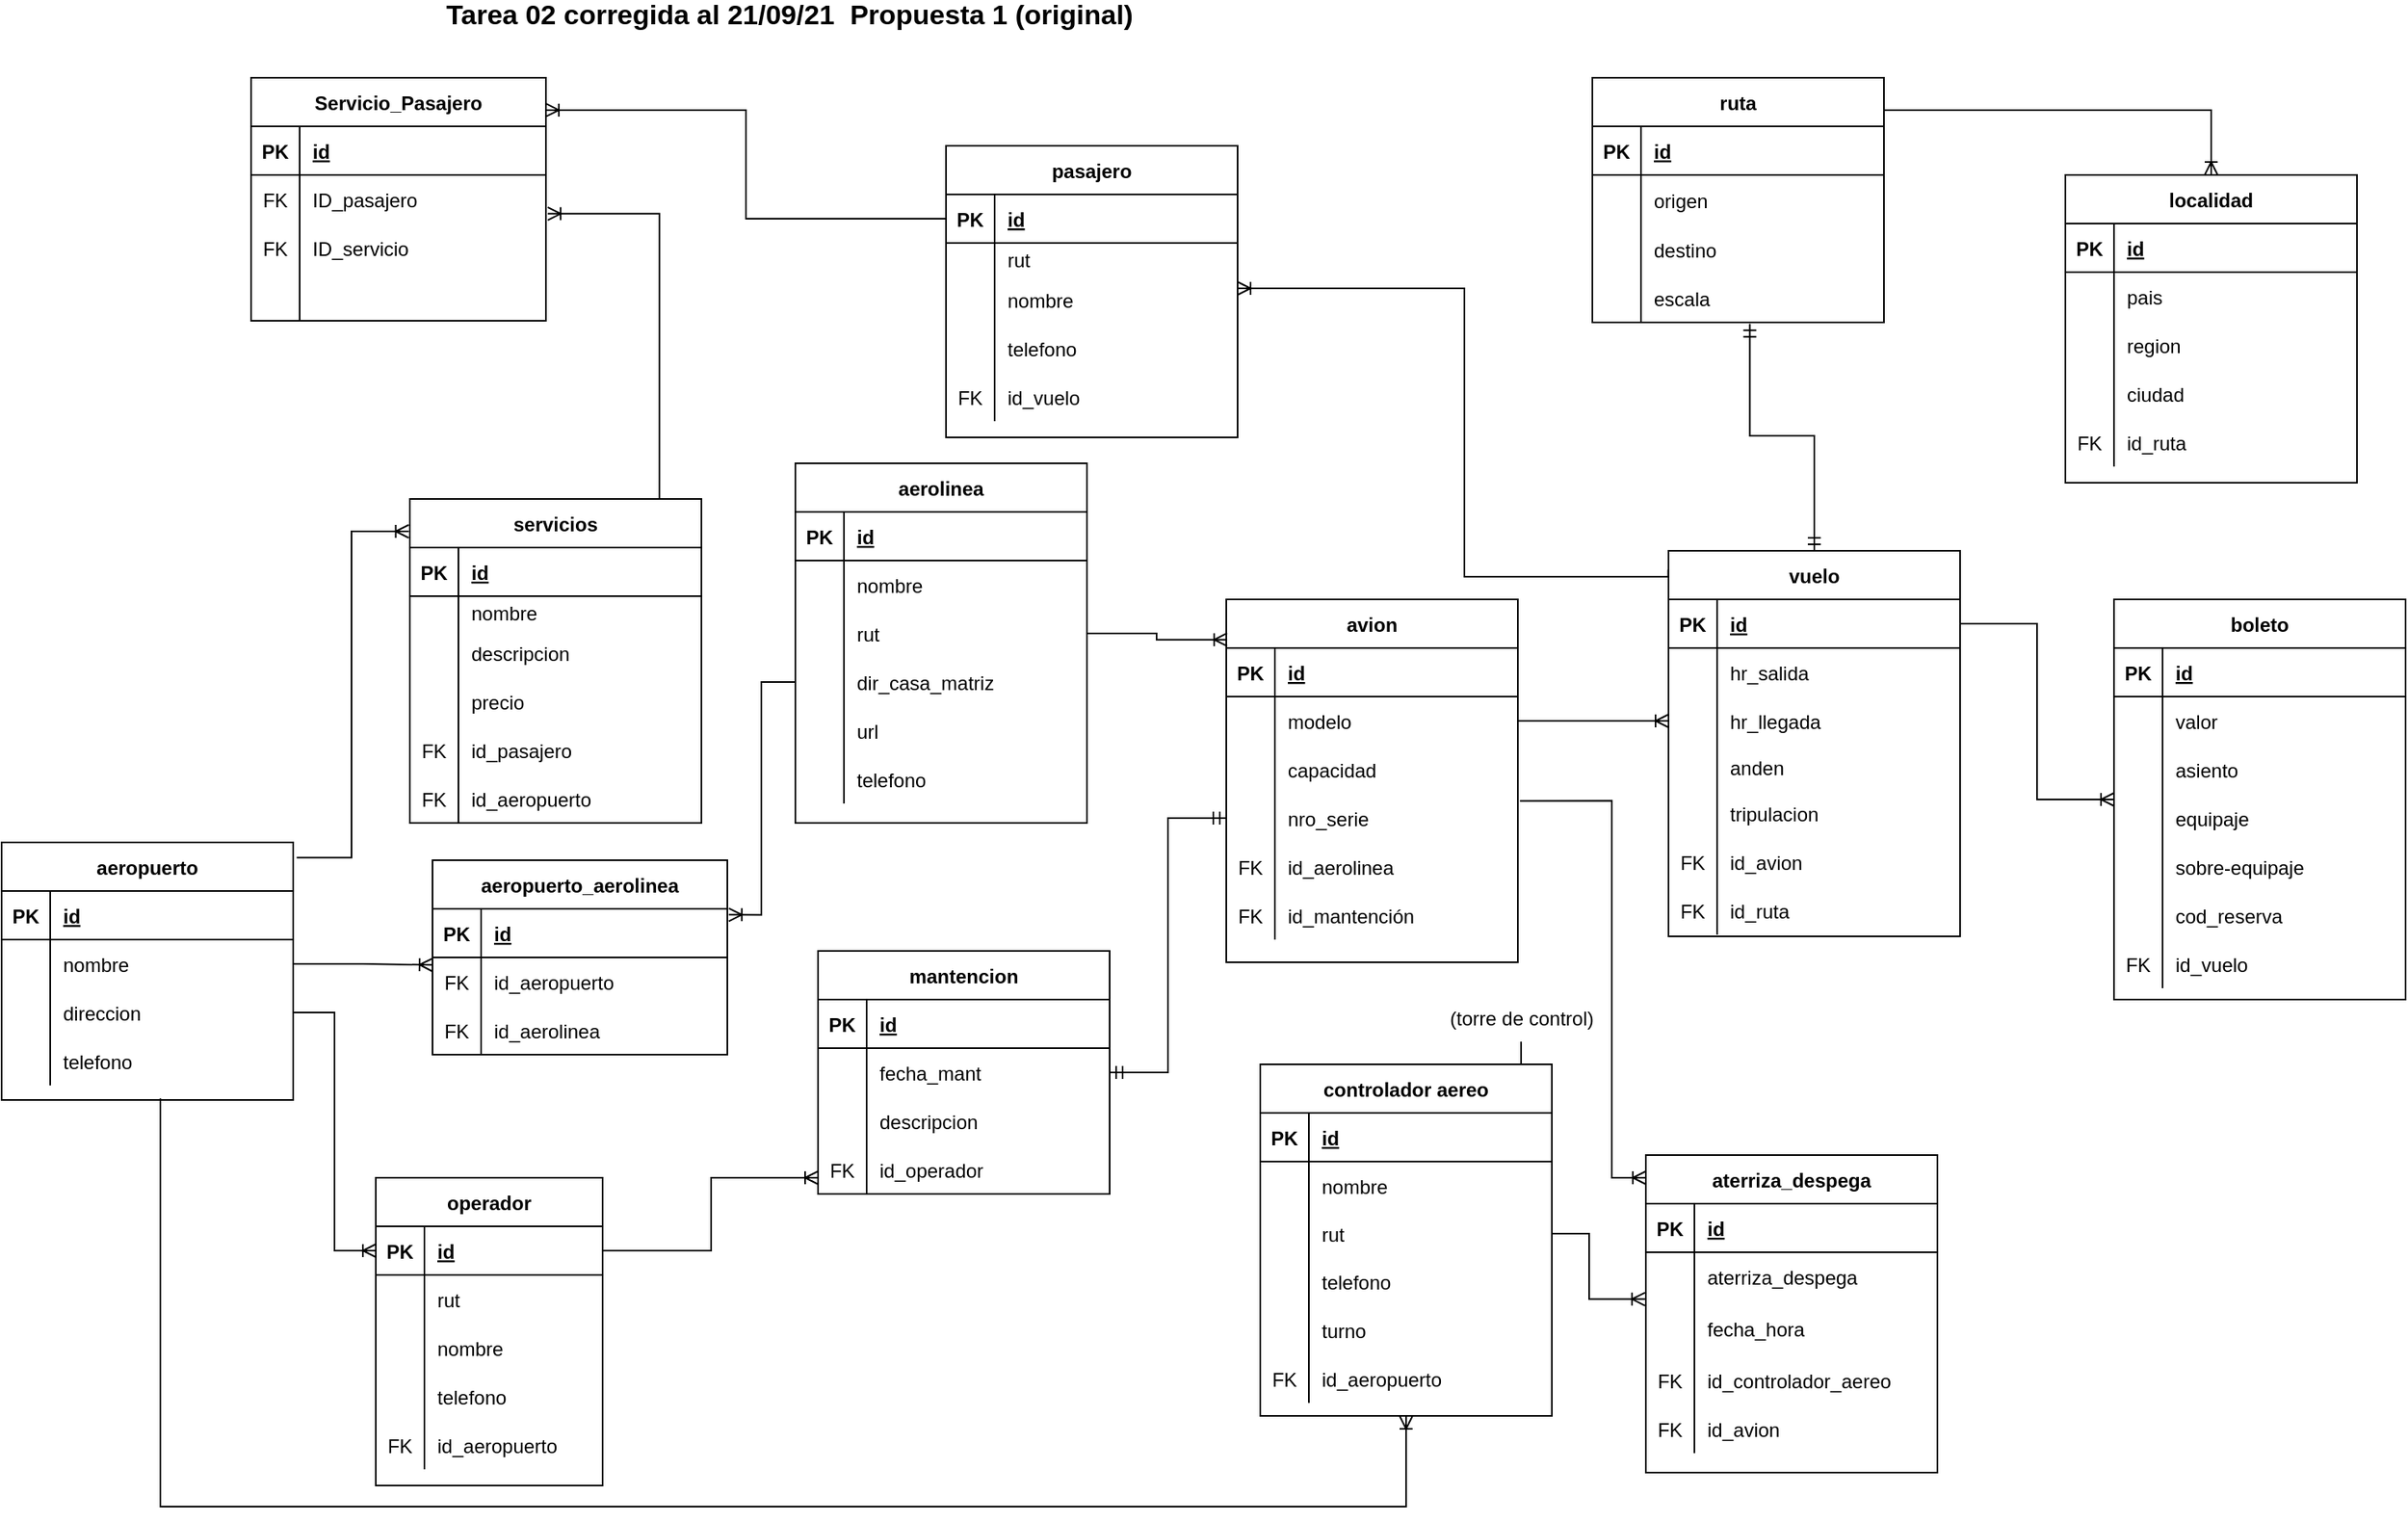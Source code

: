 <mxfile version="15.2.9" type="onedrive"><diagram id="C430zW5CyrfcI13vq6rX" name="Page-1"><mxGraphModel dx="-8573" dy="2432" grid="1" gridSize="7" guides="1" tooltips="1" connect="1" arrows="1" fold="1" page="1" pageScale="1" pageWidth="1200" pageHeight="1920" background="#FFFFFF" math="0" shadow="0"><root><mxCell id="0"/><mxCell id="1" parent="0"/><mxCell id="gm36EWU4vjLXZUuQO8vM-372" style="edgeStyle=orthogonalEdgeStyle;rounded=0;orthogonalLoop=1;jettySize=auto;html=1;entryX=-0.004;entryY=0.1;entryDx=0;entryDy=0;entryPerimeter=0;startArrow=none;startFill=0;endArrow=ERoneToMany;endFill=0;exitX=1.012;exitY=0.059;exitDx=0;exitDy=0;exitPerimeter=0;" parent="1" source="gm36EWU4vjLXZUuQO8vM-373" target="gm36EWU4vjLXZUuQO8vM-538" edge="1"><mxGeometry relative="1" as="geometry"/></mxCell><mxCell id="gm36EWU4vjLXZUuQO8vM-373" value="aeropuerto" style="shape=table;startSize=30;container=1;collapsible=1;childLayout=tableLayout;fixedRows=1;rowLines=0;fontStyle=1;align=center;resizeLast=1;" parent="1" vertex="1"><mxGeometry x="9877" y="-641.0" width="180" height="159" as="geometry"/></mxCell><mxCell id="gm36EWU4vjLXZUuQO8vM-374" value="" style="shape=partialRectangle;collapsible=0;dropTarget=0;pointerEvents=0;fillColor=none;top=0;left=0;bottom=1;right=0;points=[[0,0.5],[1,0.5]];portConstraint=eastwest;" parent="gm36EWU4vjLXZUuQO8vM-373" vertex="1"><mxGeometry y="30" width="180" height="30" as="geometry"/></mxCell><mxCell id="gm36EWU4vjLXZUuQO8vM-375" value="PK" style="shape=partialRectangle;connectable=0;fillColor=none;top=0;left=0;bottom=0;right=0;fontStyle=1;overflow=hidden;" parent="gm36EWU4vjLXZUuQO8vM-374" vertex="1"><mxGeometry width="30" height="30" as="geometry"/></mxCell><mxCell id="gm36EWU4vjLXZUuQO8vM-376" value="id" style="shape=partialRectangle;connectable=0;fillColor=none;top=0;left=0;bottom=0;right=0;align=left;spacingLeft=6;fontStyle=5;overflow=hidden;" parent="gm36EWU4vjLXZUuQO8vM-374" vertex="1"><mxGeometry x="30" width="150" height="30" as="geometry"/></mxCell><mxCell id="gm36EWU4vjLXZUuQO8vM-377" value="" style="shape=partialRectangle;collapsible=0;dropTarget=0;pointerEvents=0;fillColor=none;top=0;left=0;bottom=0;right=0;points=[[0,0.5],[1,0.5]];portConstraint=eastwest;" parent="gm36EWU4vjLXZUuQO8vM-373" vertex="1"><mxGeometry y="60" width="180" height="30" as="geometry"/></mxCell><mxCell id="gm36EWU4vjLXZUuQO8vM-378" value="" style="shape=partialRectangle;connectable=0;fillColor=none;top=0;left=0;bottom=0;right=0;editable=1;overflow=hidden;" parent="gm36EWU4vjLXZUuQO8vM-377" vertex="1"><mxGeometry width="30" height="30" as="geometry"/></mxCell><mxCell id="gm36EWU4vjLXZUuQO8vM-379" value="nombre" style="shape=partialRectangle;connectable=0;fillColor=none;top=0;left=0;bottom=0;right=0;align=left;spacingLeft=6;overflow=hidden;" parent="gm36EWU4vjLXZUuQO8vM-377" vertex="1"><mxGeometry x="30" width="150" height="30" as="geometry"/></mxCell><mxCell id="gm36EWU4vjLXZUuQO8vM-380" value="" style="shape=partialRectangle;collapsible=0;dropTarget=0;pointerEvents=0;fillColor=none;top=0;left=0;bottom=0;right=0;points=[[0,0.5],[1,0.5]];portConstraint=eastwest;" parent="gm36EWU4vjLXZUuQO8vM-373" vertex="1"><mxGeometry y="90" width="180" height="30" as="geometry"/></mxCell><mxCell id="gm36EWU4vjLXZUuQO8vM-381" value="" style="shape=partialRectangle;connectable=0;fillColor=none;top=0;left=0;bottom=0;right=0;editable=1;overflow=hidden;" parent="gm36EWU4vjLXZUuQO8vM-380" vertex="1"><mxGeometry width="30" height="30" as="geometry"/></mxCell><mxCell id="gm36EWU4vjLXZUuQO8vM-382" value="direccion" style="shape=partialRectangle;connectable=0;fillColor=none;top=0;left=0;bottom=0;right=0;align=left;spacingLeft=6;overflow=hidden;" parent="gm36EWU4vjLXZUuQO8vM-380" vertex="1"><mxGeometry x="30" width="150" height="30" as="geometry"/></mxCell><mxCell id="gm36EWU4vjLXZUuQO8vM-383" value="" style="shape=partialRectangle;collapsible=0;dropTarget=0;pointerEvents=0;fillColor=none;top=0;left=0;bottom=0;right=0;points=[[0,0.5],[1,0.5]];portConstraint=eastwest;" parent="gm36EWU4vjLXZUuQO8vM-373" vertex="1"><mxGeometry y="120" width="180" height="30" as="geometry"/></mxCell><mxCell id="gm36EWU4vjLXZUuQO8vM-384" value="" style="shape=partialRectangle;connectable=0;fillColor=none;top=0;left=0;bottom=0;right=0;editable=1;overflow=hidden;" parent="gm36EWU4vjLXZUuQO8vM-383" vertex="1"><mxGeometry width="30" height="30" as="geometry"/></mxCell><mxCell id="gm36EWU4vjLXZUuQO8vM-385" value="telefono" style="shape=partialRectangle;connectable=0;fillColor=none;top=0;left=0;bottom=0;right=0;align=left;spacingLeft=6;overflow=hidden;" parent="gm36EWU4vjLXZUuQO8vM-383" vertex="1"><mxGeometry x="30" width="150" height="30" as="geometry"/></mxCell><mxCell id="gm36EWU4vjLXZUuQO8vM-386" value="aerolinea" style="shape=table;startSize=30;container=1;collapsible=1;childLayout=tableLayout;fixedRows=1;rowLines=0;fontStyle=1;align=center;resizeLast=1;" parent="1" vertex="1"><mxGeometry x="10367" y="-875" width="180" height="222" as="geometry"/></mxCell><mxCell id="gm36EWU4vjLXZUuQO8vM-387" value="" style="shape=partialRectangle;collapsible=0;dropTarget=0;pointerEvents=0;fillColor=none;top=0;left=0;bottom=1;right=0;points=[[0,0.5],[1,0.5]];portConstraint=eastwest;" parent="gm36EWU4vjLXZUuQO8vM-386" vertex="1"><mxGeometry y="30" width="180" height="30" as="geometry"/></mxCell><mxCell id="gm36EWU4vjLXZUuQO8vM-388" value="PK" style="shape=partialRectangle;connectable=0;fillColor=none;top=0;left=0;bottom=0;right=0;fontStyle=1;overflow=hidden;" parent="gm36EWU4vjLXZUuQO8vM-387" vertex="1"><mxGeometry width="30" height="30" as="geometry"/></mxCell><mxCell id="gm36EWU4vjLXZUuQO8vM-389" value="id" style="shape=partialRectangle;connectable=0;fillColor=none;top=0;left=0;bottom=0;right=0;align=left;spacingLeft=6;fontStyle=5;overflow=hidden;" parent="gm36EWU4vjLXZUuQO8vM-387" vertex="1"><mxGeometry x="30" width="150" height="30" as="geometry"/></mxCell><mxCell id="gm36EWU4vjLXZUuQO8vM-390" value="" style="shape=partialRectangle;collapsible=0;dropTarget=0;pointerEvents=0;fillColor=none;top=0;left=0;bottom=0;right=0;points=[[0,0.5],[1,0.5]];portConstraint=eastwest;" parent="gm36EWU4vjLXZUuQO8vM-386" vertex="1"><mxGeometry y="60" width="180" height="30" as="geometry"/></mxCell><mxCell id="gm36EWU4vjLXZUuQO8vM-391" value="" style="shape=partialRectangle;connectable=0;fillColor=none;top=0;left=0;bottom=0;right=0;editable=1;overflow=hidden;" parent="gm36EWU4vjLXZUuQO8vM-390" vertex="1"><mxGeometry width="30" height="30" as="geometry"/></mxCell><mxCell id="gm36EWU4vjLXZUuQO8vM-392" value="nombre" style="shape=partialRectangle;connectable=0;fillColor=none;top=0;left=0;bottom=0;right=0;align=left;spacingLeft=6;overflow=hidden;" parent="gm36EWU4vjLXZUuQO8vM-390" vertex="1"><mxGeometry x="30" width="150" height="30" as="geometry"/></mxCell><mxCell id="gm36EWU4vjLXZUuQO8vM-393" value="" style="shape=partialRectangle;collapsible=0;dropTarget=0;pointerEvents=0;fillColor=none;top=0;left=0;bottom=0;right=0;points=[[0,0.5],[1,0.5]];portConstraint=eastwest;" parent="gm36EWU4vjLXZUuQO8vM-386" vertex="1"><mxGeometry y="90" width="180" height="30" as="geometry"/></mxCell><mxCell id="gm36EWU4vjLXZUuQO8vM-394" value="" style="shape=partialRectangle;connectable=0;fillColor=none;top=0;left=0;bottom=0;right=0;editable=1;overflow=hidden;" parent="gm36EWU4vjLXZUuQO8vM-393" vertex="1"><mxGeometry width="30" height="30" as="geometry"/></mxCell><mxCell id="gm36EWU4vjLXZUuQO8vM-395" value="rut" style="shape=partialRectangle;connectable=0;fillColor=none;top=0;left=0;bottom=0;right=0;align=left;spacingLeft=6;overflow=hidden;" parent="gm36EWU4vjLXZUuQO8vM-393" vertex="1"><mxGeometry x="30" width="150" height="30" as="geometry"/></mxCell><mxCell id="gm36EWU4vjLXZUuQO8vM-396" value="" style="shape=partialRectangle;collapsible=0;dropTarget=0;pointerEvents=0;fillColor=none;top=0;left=0;bottom=0;right=0;points=[[0,0.5],[1,0.5]];portConstraint=eastwest;" parent="gm36EWU4vjLXZUuQO8vM-386" vertex="1"><mxGeometry y="120" width="180" height="30" as="geometry"/></mxCell><mxCell id="gm36EWU4vjLXZUuQO8vM-397" value="" style="shape=partialRectangle;connectable=0;fillColor=none;top=0;left=0;bottom=0;right=0;editable=1;overflow=hidden;" parent="gm36EWU4vjLXZUuQO8vM-396" vertex="1"><mxGeometry width="30" height="30" as="geometry"/></mxCell><mxCell id="gm36EWU4vjLXZUuQO8vM-398" value="dir_casa_matriz" style="shape=partialRectangle;connectable=0;fillColor=none;top=0;left=0;bottom=0;right=0;align=left;spacingLeft=6;overflow=hidden;" parent="gm36EWU4vjLXZUuQO8vM-396" vertex="1"><mxGeometry x="30" width="150" height="30" as="geometry"/></mxCell><mxCell id="gm36EWU4vjLXZUuQO8vM-399" value="" style="shape=partialRectangle;collapsible=0;dropTarget=0;pointerEvents=0;fillColor=none;top=0;left=0;bottom=0;right=0;points=[[0,0.5],[1,0.5]];portConstraint=eastwest;" parent="gm36EWU4vjLXZUuQO8vM-386" vertex="1"><mxGeometry y="150" width="180" height="30" as="geometry"/></mxCell><mxCell id="gm36EWU4vjLXZUuQO8vM-400" value="" style="shape=partialRectangle;connectable=0;fillColor=none;top=0;left=0;bottom=0;right=0;editable=1;overflow=hidden;" parent="gm36EWU4vjLXZUuQO8vM-399" vertex="1"><mxGeometry width="30" height="30" as="geometry"/></mxCell><mxCell id="gm36EWU4vjLXZUuQO8vM-401" value="url" style="shape=partialRectangle;connectable=0;fillColor=none;top=0;left=0;bottom=0;right=0;align=left;spacingLeft=6;overflow=hidden;" parent="gm36EWU4vjLXZUuQO8vM-399" vertex="1"><mxGeometry x="30" width="150" height="30" as="geometry"/></mxCell><mxCell id="gm36EWU4vjLXZUuQO8vM-402" value="" style="shape=partialRectangle;collapsible=0;dropTarget=0;pointerEvents=0;fillColor=none;top=0;left=0;bottom=0;right=0;points=[[0,0.5],[1,0.5]];portConstraint=eastwest;" parent="gm36EWU4vjLXZUuQO8vM-386" vertex="1"><mxGeometry y="180" width="180" height="30" as="geometry"/></mxCell><mxCell id="gm36EWU4vjLXZUuQO8vM-403" value="" style="shape=partialRectangle;connectable=0;fillColor=none;top=0;left=0;bottom=0;right=0;editable=1;overflow=hidden;" parent="gm36EWU4vjLXZUuQO8vM-402" vertex="1"><mxGeometry width="30" height="30" as="geometry"/></mxCell><mxCell id="gm36EWU4vjLXZUuQO8vM-404" value="telefono" style="shape=partialRectangle;connectable=0;fillColor=none;top=0;left=0;bottom=0;right=0;align=left;spacingLeft=6;overflow=hidden;" parent="gm36EWU4vjLXZUuQO8vM-402" vertex="1"><mxGeometry x="30" width="150" height="30" as="geometry"/></mxCell><mxCell id="gm36EWU4vjLXZUuQO8vM-411" style="edgeStyle=orthogonalEdgeStyle;rounded=0;orthogonalLoop=1;jettySize=auto;html=1;endArrow=ERoneToMany;endFill=0;exitX=-0.001;exitY=0.049;exitDx=0;exitDy=0;exitPerimeter=0;" parent="1" source="gm36EWU4vjLXZUuQO8vM-412" edge="1"><mxGeometry relative="1" as="geometry"><mxPoint x="10640" y="-983" as="targetPoint"/><Array as="points"><mxPoint x="10906" y="-805"/><mxPoint x="10780" y="-805"/><mxPoint x="10780" y="-983"/></Array></mxGeometry></mxCell><mxCell id="gm36EWU4vjLXZUuQO8vM-639" style="edgeStyle=orthogonalEdgeStyle;rounded=0;orthogonalLoop=1;jettySize=auto;html=1;startArrow=ERmandOne;startFill=0;endArrow=ERmandOne;endFill=0;entryX=0.54;entryY=1.028;entryDx=0;entryDy=0;entryPerimeter=0;" parent="1" source="gm36EWU4vjLXZUuQO8vM-412" target="gm36EWU4vjLXZUuQO8vM-649" edge="1"><mxGeometry relative="1" as="geometry"><mxPoint x="10920" y="-938" as="targetPoint"/><Array as="points"><mxPoint x="10996" y="-892"/><mxPoint x="10956" y="-892"/></Array></mxGeometry></mxCell><mxCell id="gm36EWU4vjLXZUuQO8vM-412" value="vuelo" style="shape=table;startSize=30;container=1;collapsible=1;childLayout=tableLayout;fixedRows=1;rowLines=0;fontStyle=1;align=center;resizeLast=1;" parent="1" vertex="1"><mxGeometry x="10906" y="-821" width="180" height="238" as="geometry"/></mxCell><mxCell id="gm36EWU4vjLXZUuQO8vM-413" value="" style="shape=partialRectangle;collapsible=0;dropTarget=0;pointerEvents=0;fillColor=none;top=0;left=0;bottom=1;right=0;points=[[0,0.5],[1,0.5]];portConstraint=eastwest;" parent="gm36EWU4vjLXZUuQO8vM-412" vertex="1"><mxGeometry y="30" width="180" height="30" as="geometry"/></mxCell><mxCell id="gm36EWU4vjLXZUuQO8vM-414" value="PK" style="shape=partialRectangle;connectable=0;fillColor=none;top=0;left=0;bottom=0;right=0;fontStyle=1;overflow=hidden;" parent="gm36EWU4vjLXZUuQO8vM-413" vertex="1"><mxGeometry width="30" height="30" as="geometry"/></mxCell><mxCell id="gm36EWU4vjLXZUuQO8vM-415" value="id" style="shape=partialRectangle;connectable=0;fillColor=none;top=0;left=0;bottom=0;right=0;align=left;spacingLeft=6;fontStyle=5;overflow=hidden;" parent="gm36EWU4vjLXZUuQO8vM-413" vertex="1"><mxGeometry x="30" width="150" height="30" as="geometry"/></mxCell><mxCell id="gm36EWU4vjLXZUuQO8vM-416" value="" style="shape=partialRectangle;collapsible=0;dropTarget=0;pointerEvents=0;fillColor=none;top=0;left=0;bottom=0;right=0;points=[[0,0.5],[1,0.5]];portConstraint=eastwest;" parent="gm36EWU4vjLXZUuQO8vM-412" vertex="1"><mxGeometry y="60" width="180" height="30" as="geometry"/></mxCell><mxCell id="gm36EWU4vjLXZUuQO8vM-417" value="" style="shape=partialRectangle;connectable=0;fillColor=none;top=0;left=0;bottom=0;right=0;editable=1;overflow=hidden;" parent="gm36EWU4vjLXZUuQO8vM-416" vertex="1"><mxGeometry width="30" height="30" as="geometry"/></mxCell><mxCell id="gm36EWU4vjLXZUuQO8vM-418" value="hr_salida" style="shape=partialRectangle;connectable=0;fillColor=none;top=0;left=0;bottom=0;right=0;align=left;spacingLeft=6;overflow=hidden;" parent="gm36EWU4vjLXZUuQO8vM-416" vertex="1"><mxGeometry x="30" width="150" height="30" as="geometry"/></mxCell><mxCell id="gm36EWU4vjLXZUuQO8vM-419" value="" style="shape=partialRectangle;collapsible=0;dropTarget=0;pointerEvents=0;fillColor=none;top=0;left=0;bottom=0;right=0;points=[[0,0.5],[1,0.5]];portConstraint=eastwest;" parent="gm36EWU4vjLXZUuQO8vM-412" vertex="1"><mxGeometry y="90" width="180" height="30" as="geometry"/></mxCell><mxCell id="gm36EWU4vjLXZUuQO8vM-420" value="" style="shape=partialRectangle;connectable=0;fillColor=none;top=0;left=0;bottom=0;right=0;editable=1;overflow=hidden;" parent="gm36EWU4vjLXZUuQO8vM-419" vertex="1"><mxGeometry width="30" height="30" as="geometry"/></mxCell><mxCell id="gm36EWU4vjLXZUuQO8vM-421" value="hr_llegada" style="shape=partialRectangle;connectable=0;fillColor=none;top=0;left=0;bottom=0;right=0;align=left;spacingLeft=6;overflow=hidden;" parent="gm36EWU4vjLXZUuQO8vM-419" vertex="1"><mxGeometry x="30" width="150" height="30" as="geometry"/></mxCell><mxCell id="gm36EWU4vjLXZUuQO8vM-422" value="" style="shape=partialRectangle;collapsible=0;dropTarget=0;pointerEvents=0;fillColor=none;top=0;left=0;bottom=0;right=0;points=[[0,0.5],[1,0.5]];portConstraint=eastwest;" parent="gm36EWU4vjLXZUuQO8vM-412" vertex="1"><mxGeometry y="120" width="180" height="27" as="geometry"/></mxCell><mxCell id="gm36EWU4vjLXZUuQO8vM-423" value="" style="shape=partialRectangle;connectable=0;fillColor=none;top=0;left=0;bottom=0;right=0;editable=1;overflow=hidden;" parent="gm36EWU4vjLXZUuQO8vM-422" vertex="1"><mxGeometry width="30" height="27" as="geometry"/></mxCell><mxCell id="gm36EWU4vjLXZUuQO8vM-424" value="anden" style="shape=partialRectangle;connectable=0;fillColor=none;top=0;left=0;bottom=0;right=0;align=left;spacingLeft=6;overflow=hidden;" parent="gm36EWU4vjLXZUuQO8vM-422" vertex="1"><mxGeometry x="30" width="150" height="27" as="geometry"/></mxCell><mxCell id="gm36EWU4vjLXZUuQO8vM-425" value="" style="shape=partialRectangle;collapsible=0;dropTarget=0;pointerEvents=0;fillColor=none;top=0;left=0;bottom=0;right=0;points=[[0,0.5],[1,0.5]];portConstraint=eastwest;" parent="gm36EWU4vjLXZUuQO8vM-412" vertex="1"><mxGeometry y="147" width="180" height="30" as="geometry"/></mxCell><mxCell id="gm36EWU4vjLXZUuQO8vM-426" value="" style="shape=partialRectangle;connectable=0;fillColor=none;top=0;left=0;bottom=0;right=0;fontStyle=0;overflow=hidden;" parent="gm36EWU4vjLXZUuQO8vM-425" vertex="1"><mxGeometry width="30" height="30" as="geometry"/></mxCell><mxCell id="gm36EWU4vjLXZUuQO8vM-427" value="tripulacion" style="shape=partialRectangle;connectable=0;fillColor=none;top=0;left=0;bottom=0;right=0;align=left;spacingLeft=6;fontStyle=0;overflow=hidden;" parent="gm36EWU4vjLXZUuQO8vM-425" vertex="1"><mxGeometry x="30" width="150" height="30" as="geometry"/></mxCell><mxCell id="gm36EWU4vjLXZUuQO8vM-428" value="" style="shape=partialRectangle;collapsible=0;dropTarget=0;pointerEvents=0;fillColor=none;top=0;left=0;bottom=0;right=0;points=[[0,0.5],[1,0.5]];portConstraint=eastwest;" parent="gm36EWU4vjLXZUuQO8vM-412" vertex="1"><mxGeometry y="177" width="180" height="30" as="geometry"/></mxCell><mxCell id="gm36EWU4vjLXZUuQO8vM-429" value="FK" style="shape=partialRectangle;connectable=0;fillColor=none;top=0;left=0;bottom=0;right=0;fontStyle=0;overflow=hidden;" parent="gm36EWU4vjLXZUuQO8vM-428" vertex="1"><mxGeometry width="30" height="30" as="geometry"/></mxCell><mxCell id="gm36EWU4vjLXZUuQO8vM-430" value="id_avion" style="shape=partialRectangle;connectable=0;fillColor=none;top=0;left=0;bottom=0;right=0;align=left;spacingLeft=6;fontStyle=0;overflow=hidden;" parent="gm36EWU4vjLXZUuQO8vM-428" vertex="1"><mxGeometry x="30" width="150" height="30" as="geometry"/></mxCell><mxCell id="gm36EWU4vjLXZUuQO8vM-431" value="" style="shape=partialRectangle;collapsible=0;dropTarget=0;pointerEvents=0;fillColor=none;top=0;left=0;bottom=0;right=0;points=[[0,0.5],[1,0.5]];portConstraint=eastwest;" parent="gm36EWU4vjLXZUuQO8vM-412" vertex="1"><mxGeometry y="207" width="180" height="30" as="geometry"/></mxCell><mxCell id="gm36EWU4vjLXZUuQO8vM-432" value="FK" style="shape=partialRectangle;connectable=0;fillColor=none;top=0;left=0;bottom=0;right=0;fontStyle=0;overflow=hidden;" parent="gm36EWU4vjLXZUuQO8vM-431" vertex="1"><mxGeometry width="30" height="30" as="geometry"/></mxCell><mxCell id="gm36EWU4vjLXZUuQO8vM-433" value="id_ruta" style="shape=partialRectangle;connectable=0;fillColor=none;top=0;left=0;bottom=0;right=0;align=left;spacingLeft=6;fontStyle=0;overflow=hidden;" parent="gm36EWU4vjLXZUuQO8vM-431" vertex="1"><mxGeometry x="30" width="150" height="30" as="geometry"/></mxCell><mxCell id="gm36EWU4vjLXZUuQO8vM-440" value="pasajero" style="shape=table;startSize=30;container=1;collapsible=1;childLayout=tableLayout;fixedRows=1;rowLines=0;fontStyle=1;align=center;resizeLast=1;" parent="1" vertex="1"><mxGeometry x="10460" y="-1071" width="180" height="180" as="geometry"/></mxCell><mxCell id="gm36EWU4vjLXZUuQO8vM-441" value="" style="shape=partialRectangle;collapsible=0;dropTarget=0;pointerEvents=0;fillColor=none;top=0;left=0;bottom=1;right=0;points=[[0,0.5],[1,0.5]];portConstraint=eastwest;" parent="gm36EWU4vjLXZUuQO8vM-440" vertex="1"><mxGeometry y="30" width="180" height="30" as="geometry"/></mxCell><mxCell id="gm36EWU4vjLXZUuQO8vM-442" value="PK" style="shape=partialRectangle;connectable=0;fillColor=none;top=0;left=0;bottom=0;right=0;fontStyle=1;overflow=hidden;" parent="gm36EWU4vjLXZUuQO8vM-441" vertex="1"><mxGeometry width="30" height="30" as="geometry"/></mxCell><mxCell id="gm36EWU4vjLXZUuQO8vM-443" value="id" style="shape=partialRectangle;connectable=0;fillColor=none;top=0;left=0;bottom=0;right=0;align=left;spacingLeft=6;fontStyle=5;overflow=hidden;" parent="gm36EWU4vjLXZUuQO8vM-441" vertex="1"><mxGeometry x="30" width="150" height="30" as="geometry"/></mxCell><mxCell id="gm36EWU4vjLXZUuQO8vM-444" value="" style="shape=partialRectangle;collapsible=0;dropTarget=0;pointerEvents=0;fillColor=none;top=0;left=0;bottom=0;right=0;points=[[0,0.5],[1,0.5]];portConstraint=eastwest;" parent="gm36EWU4vjLXZUuQO8vM-440" vertex="1"><mxGeometry y="60" width="180" height="20" as="geometry"/></mxCell><mxCell id="gm36EWU4vjLXZUuQO8vM-445" value="" style="shape=partialRectangle;connectable=0;fillColor=none;top=0;left=0;bottom=0;right=0;editable=1;overflow=hidden;" parent="gm36EWU4vjLXZUuQO8vM-444" vertex="1"><mxGeometry width="30" height="20" as="geometry"/></mxCell><mxCell id="gm36EWU4vjLXZUuQO8vM-446" value="rut" style="shape=partialRectangle;connectable=0;fillColor=none;top=0;left=0;bottom=0;right=0;align=left;spacingLeft=6;overflow=hidden;" parent="gm36EWU4vjLXZUuQO8vM-444" vertex="1"><mxGeometry x="30" width="150" height="20" as="geometry"/></mxCell><mxCell id="gm36EWU4vjLXZUuQO8vM-447" value="" style="shape=partialRectangle;collapsible=0;dropTarget=0;pointerEvents=0;fillColor=none;top=0;left=0;bottom=0;right=0;points=[[0,0.5],[1,0.5]];portConstraint=eastwest;" parent="gm36EWU4vjLXZUuQO8vM-440" vertex="1"><mxGeometry y="80" width="180" height="30" as="geometry"/></mxCell><mxCell id="gm36EWU4vjLXZUuQO8vM-448" value="" style="shape=partialRectangle;connectable=0;fillColor=none;top=0;left=0;bottom=0;right=0;editable=1;overflow=hidden;" parent="gm36EWU4vjLXZUuQO8vM-447" vertex="1"><mxGeometry width="30" height="30" as="geometry"/></mxCell><mxCell id="gm36EWU4vjLXZUuQO8vM-449" value="nombre" style="shape=partialRectangle;connectable=0;fillColor=none;top=0;left=0;bottom=0;right=0;align=left;spacingLeft=6;overflow=hidden;" parent="gm36EWU4vjLXZUuQO8vM-447" vertex="1"><mxGeometry x="30" width="150" height="30" as="geometry"/></mxCell><mxCell id="gm36EWU4vjLXZUuQO8vM-450" value="" style="shape=partialRectangle;collapsible=0;dropTarget=0;pointerEvents=0;fillColor=none;top=0;left=0;bottom=0;right=0;points=[[0,0.5],[1,0.5]];portConstraint=eastwest;" parent="gm36EWU4vjLXZUuQO8vM-440" vertex="1"><mxGeometry y="110" width="180" height="30" as="geometry"/></mxCell><mxCell id="gm36EWU4vjLXZUuQO8vM-451" value="" style="shape=partialRectangle;connectable=0;fillColor=none;top=0;left=0;bottom=0;right=0;editable=1;overflow=hidden;" parent="gm36EWU4vjLXZUuQO8vM-450" vertex="1"><mxGeometry width="30" height="30" as="geometry"/></mxCell><mxCell id="gm36EWU4vjLXZUuQO8vM-452" value="telefono" style="shape=partialRectangle;connectable=0;fillColor=none;top=0;left=0;bottom=0;right=0;align=left;spacingLeft=6;overflow=hidden;" parent="gm36EWU4vjLXZUuQO8vM-450" vertex="1"><mxGeometry x="30" width="150" height="30" as="geometry"/></mxCell><mxCell id="gm36EWU4vjLXZUuQO8vM-710" value="" style="shape=partialRectangle;collapsible=0;dropTarget=0;pointerEvents=0;fillColor=none;top=0;left=0;bottom=0;right=0;points=[[0,0.5],[1,0.5]];portConstraint=eastwest;" parent="gm36EWU4vjLXZUuQO8vM-440" vertex="1"><mxGeometry y="140" width="180" height="30" as="geometry"/></mxCell><mxCell id="gm36EWU4vjLXZUuQO8vM-711" value="FK" style="shape=partialRectangle;connectable=0;fillColor=none;top=0;left=0;bottom=0;right=0;fontStyle=0;overflow=hidden;" parent="gm36EWU4vjLXZUuQO8vM-710" vertex="1"><mxGeometry width="30" height="30" as="geometry"/></mxCell><mxCell id="gm36EWU4vjLXZUuQO8vM-712" value="id_vuelo" style="shape=partialRectangle;connectable=0;fillColor=none;top=0;left=0;bottom=0;right=0;align=left;spacingLeft=6;fontStyle=0;overflow=hidden;" parent="gm36EWU4vjLXZUuQO8vM-710" vertex="1"><mxGeometry x="30" width="150" height="30" as="geometry"/></mxCell><mxCell id="gm36EWU4vjLXZUuQO8vM-453" value="operador" style="shape=table;startSize=30;container=1;collapsible=1;childLayout=tableLayout;fixedRows=1;rowLines=0;fontStyle=1;align=center;resizeLast=1;" parent="1" vertex="1"><mxGeometry x="10108" y="-434.0" width="140" height="190" as="geometry"/></mxCell><mxCell id="gm36EWU4vjLXZUuQO8vM-454" value="" style="shape=partialRectangle;collapsible=0;dropTarget=0;pointerEvents=0;fillColor=none;top=0;left=0;bottom=1;right=0;points=[[0,0.5],[1,0.5]];portConstraint=eastwest;" parent="gm36EWU4vjLXZUuQO8vM-453" vertex="1"><mxGeometry y="30" width="140" height="30" as="geometry"/></mxCell><mxCell id="gm36EWU4vjLXZUuQO8vM-455" value="PK" style="shape=partialRectangle;connectable=0;fillColor=none;top=0;left=0;bottom=0;right=0;fontStyle=1;overflow=hidden;" parent="gm36EWU4vjLXZUuQO8vM-454" vertex="1"><mxGeometry width="30" height="30" as="geometry"/></mxCell><mxCell id="gm36EWU4vjLXZUuQO8vM-456" value="id" style="shape=partialRectangle;connectable=0;fillColor=none;top=0;left=0;bottom=0;right=0;align=left;spacingLeft=6;fontStyle=5;overflow=hidden;" parent="gm36EWU4vjLXZUuQO8vM-454" vertex="1"><mxGeometry x="30" width="110" height="30" as="geometry"/></mxCell><mxCell id="gm36EWU4vjLXZUuQO8vM-457" value="" style="shape=partialRectangle;collapsible=0;dropTarget=0;pointerEvents=0;fillColor=none;top=0;left=0;bottom=0;right=0;points=[[0,0.5],[1,0.5]];portConstraint=eastwest;" parent="gm36EWU4vjLXZUuQO8vM-453" vertex="1"><mxGeometry y="60" width="140" height="30" as="geometry"/></mxCell><mxCell id="gm36EWU4vjLXZUuQO8vM-458" value="" style="shape=partialRectangle;connectable=0;fillColor=none;top=0;left=0;bottom=0;right=0;editable=1;overflow=hidden;" parent="gm36EWU4vjLXZUuQO8vM-457" vertex="1"><mxGeometry width="30" height="30" as="geometry"/></mxCell><mxCell id="gm36EWU4vjLXZUuQO8vM-459" value="rut" style="shape=partialRectangle;connectable=0;fillColor=none;top=0;left=0;bottom=0;right=0;align=left;spacingLeft=6;overflow=hidden;" parent="gm36EWU4vjLXZUuQO8vM-457" vertex="1"><mxGeometry x="30" width="110" height="30" as="geometry"/></mxCell><mxCell id="gm36EWU4vjLXZUuQO8vM-460" value="" style="shape=partialRectangle;collapsible=0;dropTarget=0;pointerEvents=0;fillColor=none;top=0;left=0;bottom=0;right=0;points=[[0,0.5],[1,0.5]];portConstraint=eastwest;" parent="gm36EWU4vjLXZUuQO8vM-453" vertex="1"><mxGeometry y="90" width="140" height="30" as="geometry"/></mxCell><mxCell id="gm36EWU4vjLXZUuQO8vM-461" value="" style="shape=partialRectangle;connectable=0;fillColor=none;top=0;left=0;bottom=0;right=0;editable=1;overflow=hidden;" parent="gm36EWU4vjLXZUuQO8vM-460" vertex="1"><mxGeometry width="30" height="30" as="geometry"/></mxCell><mxCell id="gm36EWU4vjLXZUuQO8vM-462" value="nombre" style="shape=partialRectangle;connectable=0;fillColor=none;top=0;left=0;bottom=0;right=0;align=left;spacingLeft=6;overflow=hidden;" parent="gm36EWU4vjLXZUuQO8vM-460" vertex="1"><mxGeometry x="30" width="110" height="30" as="geometry"/></mxCell><mxCell id="gm36EWU4vjLXZUuQO8vM-463" value="" style="shape=partialRectangle;collapsible=0;dropTarget=0;pointerEvents=0;fillColor=none;top=0;left=0;bottom=0;right=0;points=[[0,0.5],[1,0.5]];portConstraint=eastwest;" parent="gm36EWU4vjLXZUuQO8vM-453" vertex="1"><mxGeometry y="120" width="140" height="30" as="geometry"/></mxCell><mxCell id="gm36EWU4vjLXZUuQO8vM-464" value="" style="shape=partialRectangle;connectable=0;fillColor=none;top=0;left=0;bottom=0;right=0;editable=1;overflow=hidden;" parent="gm36EWU4vjLXZUuQO8vM-463" vertex="1"><mxGeometry width="30" height="30" as="geometry"/></mxCell><mxCell id="gm36EWU4vjLXZUuQO8vM-465" value="telefono" style="shape=partialRectangle;connectable=0;fillColor=none;top=0;left=0;bottom=0;right=0;align=left;spacingLeft=6;overflow=hidden;" parent="gm36EWU4vjLXZUuQO8vM-463" vertex="1"><mxGeometry x="30" width="110" height="30" as="geometry"/></mxCell><mxCell id="gm36EWU4vjLXZUuQO8vM-466" value="" style="shape=partialRectangle;collapsible=0;dropTarget=0;pointerEvents=0;fillColor=none;top=0;left=0;bottom=0;right=0;points=[[0,0.5],[1,0.5]];portConstraint=eastwest;shadow=1;" parent="gm36EWU4vjLXZUuQO8vM-453" vertex="1"><mxGeometry y="150" width="140" height="30" as="geometry"/></mxCell><mxCell id="gm36EWU4vjLXZUuQO8vM-467" value="FK" style="shape=partialRectangle;connectable=0;fillColor=none;top=0;left=0;bottom=0;right=0;fontStyle=0;overflow=hidden;" parent="gm36EWU4vjLXZUuQO8vM-466" vertex="1"><mxGeometry width="30" height="30" as="geometry"/></mxCell><mxCell id="gm36EWU4vjLXZUuQO8vM-468" value="id_aeropuerto" style="shape=partialRectangle;connectable=0;fillColor=none;top=0;left=0;bottom=0;right=0;align=left;spacingLeft=6;fontStyle=0;overflow=hidden;" parent="gm36EWU4vjLXZUuQO8vM-466" vertex="1"><mxGeometry x="30" width="110" height="30" as="geometry"/></mxCell><mxCell id="gm36EWU4vjLXZUuQO8vM-470" value="mantencion" style="shape=table;startSize=30;container=1;collapsible=1;childLayout=tableLayout;fixedRows=1;rowLines=0;fontStyle=1;align=center;resizeLast=1;" parent="1" vertex="1"><mxGeometry x="10381" y="-574.0" width="180" height="150" as="geometry"><mxRectangle x="2744" y="287" width="98" height="30" as="alternateBounds"/></mxGeometry></mxCell><mxCell id="gm36EWU4vjLXZUuQO8vM-471" value="" style="shape=partialRectangle;collapsible=0;dropTarget=0;pointerEvents=0;fillColor=none;top=0;left=0;bottom=1;right=0;points=[[0,0.5],[1,0.5]];portConstraint=eastwest;" parent="gm36EWU4vjLXZUuQO8vM-470" vertex="1"><mxGeometry y="30" width="180" height="30" as="geometry"/></mxCell><mxCell id="gm36EWU4vjLXZUuQO8vM-472" value="PK" style="shape=partialRectangle;connectable=0;fillColor=none;top=0;left=0;bottom=0;right=0;fontStyle=1;overflow=hidden;" parent="gm36EWU4vjLXZUuQO8vM-471" vertex="1"><mxGeometry width="30" height="30" as="geometry"/></mxCell><mxCell id="gm36EWU4vjLXZUuQO8vM-473" value="id" style="shape=partialRectangle;connectable=0;fillColor=none;top=0;left=0;bottom=0;right=0;align=left;spacingLeft=6;fontStyle=5;overflow=hidden;" parent="gm36EWU4vjLXZUuQO8vM-471" vertex="1"><mxGeometry x="30" width="150" height="30" as="geometry"/></mxCell><mxCell id="gm36EWU4vjLXZUuQO8vM-474" value="" style="shape=partialRectangle;collapsible=0;dropTarget=0;pointerEvents=0;fillColor=none;top=0;left=0;bottom=0;right=0;points=[[0,0.5],[1,0.5]];portConstraint=eastwest;" parent="gm36EWU4vjLXZUuQO8vM-470" vertex="1"><mxGeometry y="60" width="180" height="30" as="geometry"/></mxCell><mxCell id="gm36EWU4vjLXZUuQO8vM-475" value="" style="shape=partialRectangle;connectable=0;fillColor=none;top=0;left=0;bottom=0;right=0;editable=1;overflow=hidden;" parent="gm36EWU4vjLXZUuQO8vM-474" vertex="1"><mxGeometry width="30" height="30" as="geometry"/></mxCell><mxCell id="gm36EWU4vjLXZUuQO8vM-476" value="fecha_mant" style="shape=partialRectangle;connectable=0;fillColor=none;top=0;left=0;bottom=0;right=0;align=left;spacingLeft=6;overflow=hidden;" parent="gm36EWU4vjLXZUuQO8vM-474" vertex="1"><mxGeometry x="30" width="150" height="30" as="geometry"/></mxCell><mxCell id="gm36EWU4vjLXZUuQO8vM-477" value="" style="shape=partialRectangle;collapsible=0;dropTarget=0;pointerEvents=0;fillColor=none;top=0;left=0;bottom=0;right=0;points=[[0,0.5],[1,0.5]];portConstraint=eastwest;" parent="gm36EWU4vjLXZUuQO8vM-470" vertex="1"><mxGeometry y="90" width="180" height="30" as="geometry"/></mxCell><mxCell id="gm36EWU4vjLXZUuQO8vM-478" value="" style="shape=partialRectangle;connectable=0;fillColor=none;top=0;left=0;bottom=0;right=0;fontStyle=0;overflow=hidden;" parent="gm36EWU4vjLXZUuQO8vM-477" vertex="1"><mxGeometry width="30" height="30" as="geometry"/></mxCell><mxCell id="gm36EWU4vjLXZUuQO8vM-479" value="descripcion" style="shape=partialRectangle;connectable=0;fillColor=none;top=0;left=0;bottom=0;right=0;align=left;spacingLeft=6;fontStyle=0;overflow=hidden;" parent="gm36EWU4vjLXZUuQO8vM-477" vertex="1"><mxGeometry x="30" width="150" height="30" as="geometry"/></mxCell><mxCell id="gm36EWU4vjLXZUuQO8vM-720" value="" style="shape=partialRectangle;collapsible=0;dropTarget=0;pointerEvents=0;fillColor=none;top=0;left=0;bottom=0;right=0;points=[[0,0.5],[1,0.5]];portConstraint=eastwest;" parent="gm36EWU4vjLXZUuQO8vM-470" vertex="1"><mxGeometry y="120" width="180" height="30" as="geometry"/></mxCell><mxCell id="gm36EWU4vjLXZUuQO8vM-721" value="FK" style="shape=partialRectangle;connectable=0;fillColor=none;top=0;left=0;bottom=0;right=0;fontStyle=0;overflow=hidden;" parent="gm36EWU4vjLXZUuQO8vM-720" vertex="1"><mxGeometry width="30" height="30" as="geometry"/></mxCell><mxCell id="gm36EWU4vjLXZUuQO8vM-722" value="id_operador" style="shape=partialRectangle;connectable=0;fillColor=none;top=0;left=0;bottom=0;right=0;align=left;spacingLeft=6;fontStyle=0;overflow=hidden;" parent="gm36EWU4vjLXZUuQO8vM-720" vertex="1"><mxGeometry x="30" width="150" height="30" as="geometry"/></mxCell><mxCell id="gm36EWU4vjLXZUuQO8vM-483" value="avion" style="shape=table;startSize=30;container=1;collapsible=1;childLayout=tableLayout;fixedRows=1;rowLines=0;fontStyle=1;align=center;resizeLast=1;" parent="1" vertex="1"><mxGeometry x="10633" y="-791" width="180" height="224" as="geometry"/></mxCell><mxCell id="gm36EWU4vjLXZUuQO8vM-484" value="" style="shape=partialRectangle;collapsible=0;dropTarget=0;pointerEvents=0;fillColor=none;top=0;left=0;bottom=1;right=0;points=[[0,0.5],[1,0.5]];portConstraint=eastwest;" parent="gm36EWU4vjLXZUuQO8vM-483" vertex="1"><mxGeometry y="30" width="180" height="30" as="geometry"/></mxCell><mxCell id="gm36EWU4vjLXZUuQO8vM-485" value="PK" style="shape=partialRectangle;connectable=0;fillColor=none;top=0;left=0;bottom=0;right=0;fontStyle=1;overflow=hidden;" parent="gm36EWU4vjLXZUuQO8vM-484" vertex="1"><mxGeometry width="30" height="30" as="geometry"/></mxCell><mxCell id="gm36EWU4vjLXZUuQO8vM-486" value="id" style="shape=partialRectangle;connectable=0;fillColor=none;top=0;left=0;bottom=0;right=0;align=left;spacingLeft=6;fontStyle=5;overflow=hidden;" parent="gm36EWU4vjLXZUuQO8vM-484" vertex="1"><mxGeometry x="30" width="150" height="30" as="geometry"/></mxCell><mxCell id="gm36EWU4vjLXZUuQO8vM-487" value="" style="shape=partialRectangle;collapsible=0;dropTarget=0;pointerEvents=0;fillColor=none;top=0;left=0;bottom=0;right=0;points=[[0,0.5],[1,0.5]];portConstraint=eastwest;" parent="gm36EWU4vjLXZUuQO8vM-483" vertex="1"><mxGeometry y="60" width="180" height="30" as="geometry"/></mxCell><mxCell id="gm36EWU4vjLXZUuQO8vM-488" value="" style="shape=partialRectangle;connectable=0;fillColor=none;top=0;left=0;bottom=0;right=0;editable=1;overflow=hidden;" parent="gm36EWU4vjLXZUuQO8vM-487" vertex="1"><mxGeometry width="30" height="30" as="geometry"/></mxCell><mxCell id="gm36EWU4vjLXZUuQO8vM-489" value="modelo" style="shape=partialRectangle;connectable=0;fillColor=none;top=0;left=0;bottom=0;right=0;align=left;spacingLeft=6;overflow=hidden;" parent="gm36EWU4vjLXZUuQO8vM-487" vertex="1"><mxGeometry x="30" width="150" height="30" as="geometry"/></mxCell><mxCell id="gm36EWU4vjLXZUuQO8vM-490" value="" style="shape=partialRectangle;collapsible=0;dropTarget=0;pointerEvents=0;fillColor=none;top=0;left=0;bottom=0;right=0;points=[[0,0.5],[1,0.5]];portConstraint=eastwest;" parent="gm36EWU4vjLXZUuQO8vM-483" vertex="1"><mxGeometry y="90" width="180" height="30" as="geometry"/></mxCell><mxCell id="gm36EWU4vjLXZUuQO8vM-491" value="" style="shape=partialRectangle;connectable=0;fillColor=none;top=0;left=0;bottom=0;right=0;editable=1;overflow=hidden;" parent="gm36EWU4vjLXZUuQO8vM-490" vertex="1"><mxGeometry width="30" height="30" as="geometry"/></mxCell><mxCell id="gm36EWU4vjLXZUuQO8vM-492" value="capacidad" style="shape=partialRectangle;connectable=0;fillColor=none;top=0;left=0;bottom=0;right=0;align=left;spacingLeft=6;overflow=hidden;" parent="gm36EWU4vjLXZUuQO8vM-490" vertex="1"><mxGeometry x="30" width="150" height="30" as="geometry"/></mxCell><mxCell id="gm36EWU4vjLXZUuQO8vM-493" value="" style="shape=partialRectangle;collapsible=0;dropTarget=0;pointerEvents=0;fillColor=none;top=0;left=0;bottom=0;right=0;points=[[0,0.5],[1,0.5]];portConstraint=eastwest;" parent="gm36EWU4vjLXZUuQO8vM-483" vertex="1"><mxGeometry y="120" width="180" height="30" as="geometry"/></mxCell><mxCell id="gm36EWU4vjLXZUuQO8vM-494" value="" style="shape=partialRectangle;connectable=0;fillColor=none;top=0;left=0;bottom=0;right=0;editable=1;overflow=hidden;" parent="gm36EWU4vjLXZUuQO8vM-493" vertex="1"><mxGeometry width="30" height="30" as="geometry"/></mxCell><mxCell id="gm36EWU4vjLXZUuQO8vM-495" value="nro_serie" style="shape=partialRectangle;connectable=0;fillColor=none;top=0;left=0;bottom=0;right=0;align=left;spacingLeft=6;overflow=hidden;" parent="gm36EWU4vjLXZUuQO8vM-493" vertex="1"><mxGeometry x="30" width="150" height="30" as="geometry"/></mxCell><mxCell id="gm36EWU4vjLXZUuQO8vM-636" value="" style="shape=partialRectangle;collapsible=0;dropTarget=0;pointerEvents=0;fillColor=none;top=0;left=0;bottom=0;right=0;points=[[0,0.5],[1,0.5]];portConstraint=eastwest;" parent="gm36EWU4vjLXZUuQO8vM-483" vertex="1"><mxGeometry y="150" width="180" height="30" as="geometry"/></mxCell><mxCell id="gm36EWU4vjLXZUuQO8vM-637" value="FK" style="shape=partialRectangle;connectable=0;fillColor=none;top=0;left=0;bottom=0;right=0;fontStyle=0;overflow=hidden;" parent="gm36EWU4vjLXZUuQO8vM-636" vertex="1"><mxGeometry width="30" height="30" as="geometry"/></mxCell><mxCell id="gm36EWU4vjLXZUuQO8vM-638" value="id_aerolinea" style="shape=partialRectangle;connectable=0;fillColor=none;top=0;left=0;bottom=0;right=0;align=left;spacingLeft=6;fontStyle=0;overflow=hidden;" parent="gm36EWU4vjLXZUuQO8vM-636" vertex="1"><mxGeometry x="30" width="150" height="30" as="geometry"/></mxCell><mxCell id="gm36EWU4vjLXZUuQO8vM-725" value="" style="shape=partialRectangle;collapsible=0;dropTarget=0;pointerEvents=0;fillColor=none;top=0;left=0;bottom=0;right=0;points=[[0,0.5],[1,0.5]];portConstraint=eastwest;" parent="gm36EWU4vjLXZUuQO8vM-483" vertex="1"><mxGeometry y="180" width="180" height="30" as="geometry"/></mxCell><mxCell id="gm36EWU4vjLXZUuQO8vM-726" value="FK" style="shape=partialRectangle;connectable=0;fillColor=none;top=0;left=0;bottom=0;right=0;fontStyle=0;overflow=hidden;" parent="gm36EWU4vjLXZUuQO8vM-725" vertex="1"><mxGeometry width="30" height="30" as="geometry"/></mxCell><mxCell id="gm36EWU4vjLXZUuQO8vM-727" value="id_mantención" style="shape=partialRectangle;connectable=0;fillColor=none;top=0;left=0;bottom=0;right=0;align=left;spacingLeft=6;fontStyle=0;overflow=hidden;" parent="gm36EWU4vjLXZUuQO8vM-725" vertex="1"><mxGeometry x="30" width="150" height="30" as="geometry"/></mxCell><mxCell id="gm36EWU4vjLXZUuQO8vM-499" style="edgeStyle=orthogonalEdgeStyle;rounded=0;orthogonalLoop=1;jettySize=auto;html=1;entryX=0.5;entryY=0;entryDx=0;entryDy=0;startArrow=none;startFill=0;endArrow=ERoneToMany;endFill=0;" parent="1" source="gm36EWU4vjLXZUuQO8vM-500" target="gm36EWU4vjLXZUuQO8vM-555" edge="1"><mxGeometry relative="1" as="geometry"><Array as="points"><mxPoint x="11241" y="-1093"/></Array></mxGeometry></mxCell><mxCell id="gm36EWU4vjLXZUuQO8vM-500" value="ruta" style="shape=table;startSize=30;container=1;collapsible=1;childLayout=tableLayout;fixedRows=1;rowLines=0;fontStyle=1;align=center;resizeLast=1;" parent="1" vertex="1"><mxGeometry x="10859" y="-1113" width="180" height="151" as="geometry"/></mxCell><mxCell id="gm36EWU4vjLXZUuQO8vM-501" value="" style="shape=partialRectangle;collapsible=0;dropTarget=0;pointerEvents=0;fillColor=none;top=0;left=0;bottom=1;right=0;points=[[0,0.5],[1,0.5]];portConstraint=eastwest;" parent="gm36EWU4vjLXZUuQO8vM-500" vertex="1"><mxGeometry y="30" width="180" height="30" as="geometry"/></mxCell><mxCell id="gm36EWU4vjLXZUuQO8vM-502" value="PK" style="shape=partialRectangle;connectable=0;fillColor=none;top=0;left=0;bottom=0;right=0;fontStyle=1;overflow=hidden;" parent="gm36EWU4vjLXZUuQO8vM-501" vertex="1"><mxGeometry width="30" height="30" as="geometry"/></mxCell><mxCell id="gm36EWU4vjLXZUuQO8vM-503" value="id" style="shape=partialRectangle;connectable=0;fillColor=none;top=0;left=0;bottom=0;right=0;align=left;spacingLeft=6;fontStyle=5;overflow=hidden;" parent="gm36EWU4vjLXZUuQO8vM-501" vertex="1"><mxGeometry x="30" width="150" height="30" as="geometry"/></mxCell><mxCell id="gm36EWU4vjLXZUuQO8vM-504" value="" style="shape=partialRectangle;collapsible=0;dropTarget=0;pointerEvents=0;fillColor=none;top=0;left=0;bottom=0;right=0;points=[[0,0.5],[1,0.5]];portConstraint=eastwest;" parent="gm36EWU4vjLXZUuQO8vM-500" vertex="1"><mxGeometry y="60" width="180" height="31" as="geometry"/></mxCell><mxCell id="gm36EWU4vjLXZUuQO8vM-505" value="" style="shape=partialRectangle;connectable=0;fillColor=none;top=0;left=0;bottom=0;right=0;editable=1;overflow=hidden;" parent="gm36EWU4vjLXZUuQO8vM-504" vertex="1"><mxGeometry width="30" height="31" as="geometry"/></mxCell><mxCell id="gm36EWU4vjLXZUuQO8vM-506" value="origen" style="shape=partialRectangle;connectable=0;fillColor=none;top=0;left=0;bottom=0;right=0;align=left;spacingLeft=6;overflow=hidden;" parent="gm36EWU4vjLXZUuQO8vM-504" vertex="1"><mxGeometry x="30" width="150" height="31" as="geometry"/></mxCell><mxCell id="gm36EWU4vjLXZUuQO8vM-507" value="" style="shape=partialRectangle;collapsible=0;dropTarget=0;pointerEvents=0;fillColor=none;top=0;left=0;bottom=0;right=0;points=[[0,0.5],[1,0.5]];portConstraint=eastwest;" parent="gm36EWU4vjLXZUuQO8vM-500" vertex="1"><mxGeometry y="91" width="180" height="30" as="geometry"/></mxCell><mxCell id="gm36EWU4vjLXZUuQO8vM-508" value="" style="shape=partialRectangle;connectable=0;fillColor=none;top=0;left=0;bottom=0;right=0;editable=1;overflow=hidden;" parent="gm36EWU4vjLXZUuQO8vM-507" vertex="1"><mxGeometry width="30" height="30" as="geometry"/></mxCell><mxCell id="gm36EWU4vjLXZUuQO8vM-509" value="destino" style="shape=partialRectangle;connectable=0;fillColor=none;top=0;left=0;bottom=0;right=0;align=left;spacingLeft=6;overflow=hidden;" parent="gm36EWU4vjLXZUuQO8vM-507" vertex="1"><mxGeometry x="30" width="150" height="30" as="geometry"/></mxCell><mxCell id="gm36EWU4vjLXZUuQO8vM-649" value="" style="shape=partialRectangle;collapsible=0;dropTarget=0;pointerEvents=0;fillColor=none;top=0;left=0;bottom=0;right=0;points=[[0,0.5],[1,0.5]];portConstraint=eastwest;" parent="gm36EWU4vjLXZUuQO8vM-500" vertex="1"><mxGeometry y="121" width="180" height="30" as="geometry"/></mxCell><mxCell id="gm36EWU4vjLXZUuQO8vM-650" value="" style="shape=partialRectangle;connectable=0;fillColor=none;top=0;left=0;bottom=0;right=0;editable=1;overflow=hidden;" parent="gm36EWU4vjLXZUuQO8vM-649" vertex="1"><mxGeometry width="30" height="30" as="geometry"/></mxCell><mxCell id="gm36EWU4vjLXZUuQO8vM-651" value="escala" style="shape=partialRectangle;connectable=0;fillColor=none;top=0;left=0;bottom=0;right=0;align=left;spacingLeft=6;overflow=hidden;" parent="gm36EWU4vjLXZUuQO8vM-649" vertex="1"><mxGeometry x="30" width="150" height="30" as="geometry"/></mxCell><mxCell id="gm36EWU4vjLXZUuQO8vM-516" value="controlador aereo" style="shape=table;startSize=30;container=1;collapsible=1;childLayout=tableLayout;fixedRows=1;rowLines=0;fontStyle=1;align=center;resizeLast=1;" parent="1" vertex="1"><mxGeometry x="10654" y="-504" width="180" height="217" as="geometry"/></mxCell><mxCell id="gm36EWU4vjLXZUuQO8vM-517" value="" style="shape=partialRectangle;collapsible=0;dropTarget=0;pointerEvents=0;fillColor=none;top=0;left=0;bottom=1;right=0;points=[[0,0.5],[1,0.5]];portConstraint=eastwest;" parent="gm36EWU4vjLXZUuQO8vM-516" vertex="1"><mxGeometry y="30" width="180" height="30" as="geometry"/></mxCell><mxCell id="gm36EWU4vjLXZUuQO8vM-518" value="PK" style="shape=partialRectangle;connectable=0;fillColor=none;top=0;left=0;bottom=0;right=0;fontStyle=1;overflow=hidden;" parent="gm36EWU4vjLXZUuQO8vM-517" vertex="1"><mxGeometry width="30" height="30" as="geometry"/></mxCell><mxCell id="gm36EWU4vjLXZUuQO8vM-519" value="id" style="shape=partialRectangle;connectable=0;fillColor=none;top=0;left=0;bottom=0;right=0;align=left;spacingLeft=6;fontStyle=5;overflow=hidden;" parent="gm36EWU4vjLXZUuQO8vM-517" vertex="1"><mxGeometry x="30" width="150" height="30" as="geometry"/></mxCell><mxCell id="gm36EWU4vjLXZUuQO8vM-520" value="" style="shape=partialRectangle;collapsible=0;dropTarget=0;pointerEvents=0;fillColor=none;top=0;left=0;bottom=0;right=0;points=[[0,0.5],[1,0.5]];portConstraint=eastwest;" parent="gm36EWU4vjLXZUuQO8vM-516" vertex="1"><mxGeometry y="60" width="180" height="30" as="geometry"/></mxCell><mxCell id="gm36EWU4vjLXZUuQO8vM-521" value="" style="shape=partialRectangle;connectable=0;fillColor=none;top=0;left=0;bottom=0;right=0;editable=1;overflow=hidden;" parent="gm36EWU4vjLXZUuQO8vM-520" vertex="1"><mxGeometry width="30" height="30" as="geometry"/></mxCell><mxCell id="gm36EWU4vjLXZUuQO8vM-522" value="nombre" style="shape=partialRectangle;connectable=0;fillColor=none;top=0;left=0;bottom=0;right=0;align=left;spacingLeft=6;overflow=hidden;" parent="gm36EWU4vjLXZUuQO8vM-520" vertex="1"><mxGeometry x="30" width="150" height="30" as="geometry"/></mxCell><mxCell id="gm36EWU4vjLXZUuQO8vM-523" value="" style="shape=partialRectangle;collapsible=0;dropTarget=0;pointerEvents=0;fillColor=none;top=0;left=0;bottom=0;right=0;points=[[0,0.5],[1,0.5]];portConstraint=eastwest;" parent="gm36EWU4vjLXZUuQO8vM-516" vertex="1"><mxGeometry y="90" width="180" height="29" as="geometry"/></mxCell><mxCell id="gm36EWU4vjLXZUuQO8vM-524" value="" style="shape=partialRectangle;connectable=0;fillColor=none;top=0;left=0;bottom=0;right=0;editable=1;overflow=hidden;" parent="gm36EWU4vjLXZUuQO8vM-523" vertex="1"><mxGeometry width="30" height="29" as="geometry"/></mxCell><mxCell id="gm36EWU4vjLXZUuQO8vM-525" value="rut" style="shape=partialRectangle;connectable=0;fillColor=none;top=0;left=0;bottom=0;right=0;align=left;spacingLeft=6;overflow=hidden;" parent="gm36EWU4vjLXZUuQO8vM-523" vertex="1"><mxGeometry x="30" width="150" height="29" as="geometry"/></mxCell><mxCell id="gm36EWU4vjLXZUuQO8vM-526" value="" style="shape=partialRectangle;collapsible=0;dropTarget=0;pointerEvents=0;fillColor=none;top=0;left=0;bottom=0;right=0;points=[[0,0.5],[1,0.5]];portConstraint=eastwest;" parent="gm36EWU4vjLXZUuQO8vM-516" vertex="1"><mxGeometry y="119" width="180" height="30" as="geometry"/></mxCell><mxCell id="gm36EWU4vjLXZUuQO8vM-527" value="" style="shape=partialRectangle;connectable=0;fillColor=none;top=0;left=0;bottom=0;right=0;editable=1;overflow=hidden;" parent="gm36EWU4vjLXZUuQO8vM-526" vertex="1"><mxGeometry width="30" height="30" as="geometry"/></mxCell><mxCell id="gm36EWU4vjLXZUuQO8vM-528" value="telefono" style="shape=partialRectangle;connectable=0;fillColor=none;top=0;left=0;bottom=0;right=0;align=left;spacingLeft=6;overflow=hidden;" parent="gm36EWU4vjLXZUuQO8vM-526" vertex="1"><mxGeometry x="30" width="150" height="30" as="geometry"/></mxCell><mxCell id="gm36EWU4vjLXZUuQO8vM-529" value="" style="shape=partialRectangle;collapsible=0;dropTarget=0;pointerEvents=0;fillColor=none;top=0;left=0;bottom=0;right=0;points=[[0,0.5],[1,0.5]];portConstraint=eastwest;" parent="gm36EWU4vjLXZUuQO8vM-516" vertex="1"><mxGeometry y="149" width="180" height="30" as="geometry"/></mxCell><mxCell id="gm36EWU4vjLXZUuQO8vM-530" value="" style="shape=partialRectangle;connectable=0;fillColor=none;top=0;left=0;bottom=0;right=0;editable=1;overflow=hidden;" parent="gm36EWU4vjLXZUuQO8vM-529" vertex="1"><mxGeometry width="30" height="30" as="geometry"/></mxCell><mxCell id="gm36EWU4vjLXZUuQO8vM-531" value="turno" style="shape=partialRectangle;connectable=0;fillColor=none;top=0;left=0;bottom=0;right=0;align=left;spacingLeft=6;overflow=hidden;" parent="gm36EWU4vjLXZUuQO8vM-529" vertex="1"><mxGeometry x="30" width="150" height="30" as="geometry"/></mxCell><mxCell id="gm36EWU4vjLXZUuQO8vM-535" value="" style="shape=partialRectangle;collapsible=0;dropTarget=0;pointerEvents=0;fillColor=none;top=0;left=0;bottom=0;right=0;points=[[0,0.5],[1,0.5]];portConstraint=eastwest;" parent="gm36EWU4vjLXZUuQO8vM-516" vertex="1"><mxGeometry y="179" width="180" height="30" as="geometry"/></mxCell><mxCell id="gm36EWU4vjLXZUuQO8vM-536" value="FK" style="shape=partialRectangle;connectable=0;fillColor=none;top=0;left=0;bottom=0;right=0;fontStyle=0;overflow=hidden;" parent="gm36EWU4vjLXZUuQO8vM-535" vertex="1"><mxGeometry width="30" height="30" as="geometry"/></mxCell><mxCell id="gm36EWU4vjLXZUuQO8vM-537" value="id_aeropuerto" style="shape=partialRectangle;connectable=0;fillColor=none;top=0;left=0;bottom=0;right=0;align=left;spacingLeft=6;fontStyle=0;overflow=hidden;" parent="gm36EWU4vjLXZUuQO8vM-535" vertex="1"><mxGeometry x="30" width="150" height="30" as="geometry"/></mxCell><mxCell id="gm36EWU4vjLXZUuQO8vM-702" style="edgeStyle=orthogonalEdgeStyle;rounded=0;orthogonalLoop=1;jettySize=auto;html=1;entryX=1.006;entryY=0.797;entryDx=0;entryDy=0;entryPerimeter=0;startArrow=none;startFill=0;endArrow=ERoneToMany;endFill=0;exitX=0.856;exitY=0;exitDx=0;exitDy=0;exitPerimeter=0;" parent="1" source="gm36EWU4vjLXZUuQO8vM-538" edge="1"><mxGeometry relative="1" as="geometry"><mxPoint x="10214.092" y="-1029.09" as="targetPoint"/><Array as="points"><mxPoint x="10283" y="-1029"/></Array></mxGeometry></mxCell><mxCell id="gm36EWU4vjLXZUuQO8vM-538" value="servicios" style="shape=table;startSize=30;container=1;collapsible=1;childLayout=tableLayout;fixedRows=1;rowLines=0;fontStyle=1;align=center;resizeLast=1;" parent="1" vertex="1"><mxGeometry x="10129" y="-853" width="180" height="200" as="geometry"/></mxCell><mxCell id="gm36EWU4vjLXZUuQO8vM-539" value="" style="shape=partialRectangle;collapsible=0;dropTarget=0;pointerEvents=0;fillColor=none;top=0;left=0;bottom=1;right=0;points=[[0,0.5],[1,0.5]];portConstraint=eastwest;" parent="gm36EWU4vjLXZUuQO8vM-538" vertex="1"><mxGeometry y="30" width="180" height="30" as="geometry"/></mxCell><mxCell id="gm36EWU4vjLXZUuQO8vM-540" value="PK" style="shape=partialRectangle;connectable=0;fillColor=none;top=0;left=0;bottom=0;right=0;fontStyle=1;overflow=hidden;" parent="gm36EWU4vjLXZUuQO8vM-539" vertex="1"><mxGeometry width="30" height="30" as="geometry"/></mxCell><mxCell id="gm36EWU4vjLXZUuQO8vM-541" value="id" style="shape=partialRectangle;connectable=0;fillColor=none;top=0;left=0;bottom=0;right=0;align=left;spacingLeft=6;fontStyle=5;overflow=hidden;" parent="gm36EWU4vjLXZUuQO8vM-539" vertex="1"><mxGeometry x="30" width="150" height="30" as="geometry"/></mxCell><mxCell id="gm36EWU4vjLXZUuQO8vM-542" value="" style="shape=partialRectangle;collapsible=0;dropTarget=0;pointerEvents=0;fillColor=none;top=0;left=0;bottom=0;right=0;points=[[0,0.5],[1,0.5]];portConstraint=eastwest;" parent="gm36EWU4vjLXZUuQO8vM-538" vertex="1"><mxGeometry y="60" width="180" height="20" as="geometry"/></mxCell><mxCell id="gm36EWU4vjLXZUuQO8vM-543" value="" style="shape=partialRectangle;connectable=0;fillColor=none;top=0;left=0;bottom=0;right=0;fontStyle=0;overflow=hidden;" parent="gm36EWU4vjLXZUuQO8vM-542" vertex="1"><mxGeometry width="30" height="20" as="geometry"/></mxCell><mxCell id="gm36EWU4vjLXZUuQO8vM-544" value="nombre" style="shape=partialRectangle;connectable=0;fillColor=none;top=0;left=0;bottom=0;right=0;align=left;spacingLeft=6;fontStyle=0;overflow=hidden;" parent="gm36EWU4vjLXZUuQO8vM-542" vertex="1"><mxGeometry x="30" width="150" height="20" as="geometry"/></mxCell><mxCell id="gm36EWU4vjLXZUuQO8vM-545" value="" style="shape=partialRectangle;collapsible=0;dropTarget=0;pointerEvents=0;fillColor=none;top=0;left=0;bottom=0;right=0;points=[[0,0.5],[1,0.5]];portConstraint=eastwest;" parent="gm36EWU4vjLXZUuQO8vM-538" vertex="1"><mxGeometry y="80" width="180" height="30" as="geometry"/></mxCell><mxCell id="gm36EWU4vjLXZUuQO8vM-546" value="" style="shape=partialRectangle;connectable=0;fillColor=none;top=0;left=0;bottom=0;right=0;fontStyle=0;overflow=hidden;" parent="gm36EWU4vjLXZUuQO8vM-545" vertex="1"><mxGeometry width="30" height="30" as="geometry"/></mxCell><mxCell id="gm36EWU4vjLXZUuQO8vM-547" value="descripcion" style="shape=partialRectangle;connectable=0;fillColor=none;top=0;left=0;bottom=0;right=0;align=left;spacingLeft=6;fontStyle=0;overflow=hidden;" parent="gm36EWU4vjLXZUuQO8vM-545" vertex="1"><mxGeometry x="30" width="150" height="30" as="geometry"/></mxCell><mxCell id="gm36EWU4vjLXZUuQO8vM-548" value="" style="shape=partialRectangle;collapsible=0;dropTarget=0;pointerEvents=0;fillColor=none;top=0;left=0;bottom=0;right=0;points=[[0,0.5],[1,0.5]];portConstraint=eastwest;" parent="gm36EWU4vjLXZUuQO8vM-538" vertex="1"><mxGeometry y="110" width="180" height="30" as="geometry"/></mxCell><mxCell id="gm36EWU4vjLXZUuQO8vM-549" value="" style="shape=partialRectangle;connectable=0;fillColor=none;top=0;left=0;bottom=0;right=0;fontStyle=0;overflow=hidden;" parent="gm36EWU4vjLXZUuQO8vM-548" vertex="1"><mxGeometry width="30" height="30" as="geometry"/></mxCell><mxCell id="gm36EWU4vjLXZUuQO8vM-550" value="precio" style="shape=partialRectangle;connectable=0;fillColor=none;top=0;left=0;bottom=0;right=0;align=left;spacingLeft=6;fontStyle=0;overflow=hidden;" parent="gm36EWU4vjLXZUuQO8vM-548" vertex="1"><mxGeometry x="30" width="150" height="30" as="geometry"/></mxCell><mxCell id="gm36EWU4vjLXZUuQO8vM-551" value="" style="shape=partialRectangle;collapsible=0;dropTarget=0;pointerEvents=0;fillColor=none;top=0;left=0;bottom=0;right=0;points=[[0,0.5],[1,0.5]];portConstraint=eastwest;" parent="gm36EWU4vjLXZUuQO8vM-538" vertex="1"><mxGeometry y="140" width="180" height="30" as="geometry"/></mxCell><mxCell id="gm36EWU4vjLXZUuQO8vM-552" value="FK" style="shape=partialRectangle;connectable=0;fillColor=none;top=0;left=0;bottom=0;right=0;fontStyle=0;overflow=hidden;" parent="gm36EWU4vjLXZUuQO8vM-551" vertex="1"><mxGeometry width="30" height="30" as="geometry"/></mxCell><mxCell id="gm36EWU4vjLXZUuQO8vM-553" value="id_pasajero" style="shape=partialRectangle;connectable=0;fillColor=none;top=0;left=0;bottom=0;right=0;align=left;spacingLeft=6;fontStyle=0;overflow=hidden;" parent="gm36EWU4vjLXZUuQO8vM-551" vertex="1"><mxGeometry x="30" width="150" height="30" as="geometry"/></mxCell><mxCell id="gm36EWU4vjLXZUuQO8vM-706" value="" style="shape=partialRectangle;collapsible=0;dropTarget=0;pointerEvents=0;fillColor=none;top=0;left=0;bottom=0;right=0;points=[[0,0.5],[1,0.5]];portConstraint=eastwest;" parent="gm36EWU4vjLXZUuQO8vM-538" vertex="1"><mxGeometry y="170" width="180" height="30" as="geometry"/></mxCell><mxCell id="gm36EWU4vjLXZUuQO8vM-707" value="FK" style="shape=partialRectangle;connectable=0;fillColor=none;top=0;left=0;bottom=0;right=0;fontStyle=0;overflow=hidden;" parent="gm36EWU4vjLXZUuQO8vM-706" vertex="1"><mxGeometry width="30" height="30" as="geometry"/></mxCell><mxCell id="gm36EWU4vjLXZUuQO8vM-708" value="id_aeropuerto" style="shape=partialRectangle;connectable=0;fillColor=none;top=0;left=0;bottom=0;right=0;align=left;spacingLeft=6;fontStyle=0;overflow=hidden;" parent="gm36EWU4vjLXZUuQO8vM-706" vertex="1"><mxGeometry x="30" width="150" height="30" as="geometry"/></mxCell><mxCell id="gm36EWU4vjLXZUuQO8vM-555" value="localidad" style="shape=table;startSize=30;container=1;collapsible=1;childLayout=tableLayout;fixedRows=1;rowLines=0;fontStyle=1;align=center;resizeLast=1;" parent="1" vertex="1"><mxGeometry x="11151" y="-1053" width="180" height="190" as="geometry"/></mxCell><mxCell id="gm36EWU4vjLXZUuQO8vM-556" value="" style="shape=partialRectangle;collapsible=0;dropTarget=0;pointerEvents=0;fillColor=none;top=0;left=0;bottom=1;right=0;points=[[0,0.5],[1,0.5]];portConstraint=eastwest;" parent="gm36EWU4vjLXZUuQO8vM-555" vertex="1"><mxGeometry y="30" width="180" height="30" as="geometry"/></mxCell><mxCell id="gm36EWU4vjLXZUuQO8vM-557" value="PK" style="shape=partialRectangle;connectable=0;fillColor=none;top=0;left=0;bottom=0;right=0;fontStyle=1;overflow=hidden;" parent="gm36EWU4vjLXZUuQO8vM-556" vertex="1"><mxGeometry width="30" height="30" as="geometry"/></mxCell><mxCell id="gm36EWU4vjLXZUuQO8vM-558" value="id" style="shape=partialRectangle;connectable=0;fillColor=none;top=0;left=0;bottom=0;right=0;align=left;spacingLeft=6;fontStyle=5;overflow=hidden;" parent="gm36EWU4vjLXZUuQO8vM-556" vertex="1"><mxGeometry x="30" width="150" height="30" as="geometry"/></mxCell><mxCell id="gm36EWU4vjLXZUuQO8vM-559" value="" style="shape=partialRectangle;collapsible=0;dropTarget=0;pointerEvents=0;fillColor=none;top=0;left=0;bottom=0;right=0;points=[[0,0.5],[1,0.5]];portConstraint=eastwest;" parent="gm36EWU4vjLXZUuQO8vM-555" vertex="1"><mxGeometry y="60" width="180" height="30" as="geometry"/></mxCell><mxCell id="gm36EWU4vjLXZUuQO8vM-560" value="" style="shape=partialRectangle;connectable=0;fillColor=none;top=0;left=0;bottom=0;right=0;editable=1;overflow=hidden;" parent="gm36EWU4vjLXZUuQO8vM-559" vertex="1"><mxGeometry width="30" height="30" as="geometry"/></mxCell><mxCell id="gm36EWU4vjLXZUuQO8vM-561" value="pais" style="shape=partialRectangle;connectable=0;fillColor=none;top=0;left=0;bottom=0;right=0;align=left;spacingLeft=6;overflow=hidden;" parent="gm36EWU4vjLXZUuQO8vM-559" vertex="1"><mxGeometry x="30" width="150" height="30" as="geometry"/></mxCell><mxCell id="gm36EWU4vjLXZUuQO8vM-562" value="" style="shape=partialRectangle;collapsible=0;dropTarget=0;pointerEvents=0;fillColor=none;top=0;left=0;bottom=0;right=0;points=[[0,0.5],[1,0.5]];portConstraint=eastwest;" parent="gm36EWU4vjLXZUuQO8vM-555" vertex="1"><mxGeometry y="90" width="180" height="30" as="geometry"/></mxCell><mxCell id="gm36EWU4vjLXZUuQO8vM-563" value="" style="shape=partialRectangle;connectable=0;fillColor=none;top=0;left=0;bottom=0;right=0;editable=1;overflow=hidden;" parent="gm36EWU4vjLXZUuQO8vM-562" vertex="1"><mxGeometry width="30" height="30" as="geometry"/></mxCell><mxCell id="gm36EWU4vjLXZUuQO8vM-564" value="region" style="shape=partialRectangle;connectable=0;fillColor=none;top=0;left=0;bottom=0;right=0;align=left;spacingLeft=6;overflow=hidden;" parent="gm36EWU4vjLXZUuQO8vM-562" vertex="1"><mxGeometry x="30" width="150" height="30" as="geometry"/></mxCell><mxCell id="gm36EWU4vjLXZUuQO8vM-565" value="" style="shape=partialRectangle;collapsible=0;dropTarget=0;pointerEvents=0;fillColor=none;top=0;left=0;bottom=0;right=0;points=[[0,0.5],[1,0.5]];portConstraint=eastwest;" parent="gm36EWU4vjLXZUuQO8vM-555" vertex="1"><mxGeometry y="120" width="180" height="30" as="geometry"/></mxCell><mxCell id="gm36EWU4vjLXZUuQO8vM-566" value="" style="shape=partialRectangle;connectable=0;fillColor=none;top=0;left=0;bottom=0;right=0;editable=1;overflow=hidden;" parent="gm36EWU4vjLXZUuQO8vM-565" vertex="1"><mxGeometry width="30" height="30" as="geometry"/></mxCell><mxCell id="gm36EWU4vjLXZUuQO8vM-567" value="ciudad" style="shape=partialRectangle;connectable=0;fillColor=none;top=0;left=0;bottom=0;right=0;align=left;spacingLeft=6;overflow=hidden;" parent="gm36EWU4vjLXZUuQO8vM-565" vertex="1"><mxGeometry x="30" width="150" height="30" as="geometry"/></mxCell><mxCell id="gm36EWU4vjLXZUuQO8vM-641" value="" style="shape=partialRectangle;collapsible=0;dropTarget=0;pointerEvents=0;fillColor=none;top=0;left=0;bottom=0;right=0;points=[[0,0.5],[1,0.5]];portConstraint=eastwest;" parent="gm36EWU4vjLXZUuQO8vM-555" vertex="1"><mxGeometry y="150" width="180" height="30" as="geometry"/></mxCell><mxCell id="gm36EWU4vjLXZUuQO8vM-642" value="FK" style="shape=partialRectangle;connectable=0;fillColor=none;top=0;left=0;bottom=0;right=0;fontStyle=0;overflow=hidden;" parent="gm36EWU4vjLXZUuQO8vM-641" vertex="1"><mxGeometry width="30" height="30" as="geometry"/></mxCell><mxCell id="gm36EWU4vjLXZUuQO8vM-643" value="id_ruta" style="shape=partialRectangle;connectable=0;fillColor=none;top=0;left=0;bottom=0;right=0;align=left;spacingLeft=6;fontStyle=0;overflow=hidden;" parent="gm36EWU4vjLXZUuQO8vM-641" vertex="1"><mxGeometry x="30" width="150" height="30" as="geometry"/></mxCell><mxCell id="gm36EWU4vjLXZUuQO8vM-568" style="edgeStyle=orthogonalEdgeStyle;rounded=0;orthogonalLoop=1;jettySize=auto;html=1;fontColor=#000000;startArrow=none;startFill=0;endArrow=ERoneToMany;endFill=0;strokeColor=#000000;entryX=0.5;entryY=1;entryDx=0;entryDy=0;" parent="1" target="gm36EWU4vjLXZUuQO8vM-516" edge="1"><mxGeometry relative="1" as="geometry"><mxPoint x="9975" y="-483.0" as="sourcePoint"/><Array as="points"><mxPoint x="9975" y="-231"/><mxPoint x="10744" y="-231"/></Array><mxPoint x="10731" y="-287" as="targetPoint"/></mxGeometry></mxCell><mxCell id="gm36EWU4vjLXZUuQO8vM-569" style="edgeStyle=orthogonalEdgeStyle;rounded=0;orthogonalLoop=1;jettySize=auto;html=1;fontColor=#000000;startArrow=none;startFill=0;endArrow=ERoneToMany;endFill=0;strokeColor=#000000;exitX=1;exitY=0.5;exitDx=0;exitDy=0;" parent="1" source="gm36EWU4vjLXZUuQO8vM-454" edge="1"><mxGeometry relative="1" as="geometry"><mxPoint x="10381" y="-434" as="targetPoint"/><Array as="points"><mxPoint x="10315" y="-389"/><mxPoint x="10315" y="-434"/><mxPoint x="10381" y="-434"/></Array></mxGeometry></mxCell><mxCell id="gm36EWU4vjLXZUuQO8vM-571" style="edgeStyle=orthogonalEdgeStyle;rounded=0;orthogonalLoop=1;jettySize=auto;html=1;entryX=0;entryY=0.5;entryDx=0;entryDy=0;startArrow=none;startFill=0;endArrow=ERoneToMany;endFill=0;" parent="1" source="gm36EWU4vjLXZUuQO8vM-487" target="gm36EWU4vjLXZUuQO8vM-419" edge="1"><mxGeometry relative="1" as="geometry"/></mxCell><mxCell id="gm36EWU4vjLXZUuQO8vM-572" style="edgeStyle=orthogonalEdgeStyle;rounded=0;orthogonalLoop=1;jettySize=auto;html=1;entryX=0;entryY=0;entryDx=0;entryDy=0;startArrow=none;startFill=0;endArrow=none;endFill=0;" parent="1" source="gm36EWU4vjLXZUuQO8vM-573" target="gm36EWU4vjLXZUuQO8vM-516" edge="1"><mxGeometry relative="1" as="geometry"><Array as="points"><mxPoint x="10815" y="-504.0"/></Array></mxGeometry></mxCell><mxCell id="gm36EWU4vjLXZUuQO8vM-573" value="(torre de control)" style="text;html=1;align=center;verticalAlign=middle;resizable=0;points=[];autosize=1;strokeColor=none;fillColor=none;" parent="1" vertex="1"><mxGeometry x="10766" y="-546.0" width="98" height="28" as="geometry"/></mxCell><mxCell id="gm36EWU4vjLXZUuQO8vM-574" value="boleto" style="shape=table;startSize=30;container=1;collapsible=1;childLayout=tableLayout;fixedRows=1;rowLines=0;fontStyle=1;align=center;resizeLast=1;" parent="1" vertex="1"><mxGeometry x="11181" y="-791" width="180" height="247" as="geometry"/></mxCell><mxCell id="gm36EWU4vjLXZUuQO8vM-575" value="" style="shape=partialRectangle;collapsible=0;dropTarget=0;pointerEvents=0;fillColor=none;top=0;left=0;bottom=1;right=0;points=[[0,0.5],[1,0.5]];portConstraint=eastwest;" parent="gm36EWU4vjLXZUuQO8vM-574" vertex="1"><mxGeometry y="30" width="180" height="30" as="geometry"/></mxCell><mxCell id="gm36EWU4vjLXZUuQO8vM-576" value="PK" style="shape=partialRectangle;connectable=0;fillColor=none;top=0;left=0;bottom=0;right=0;fontStyle=1;overflow=hidden;" parent="gm36EWU4vjLXZUuQO8vM-575" vertex="1"><mxGeometry width="30" height="30" as="geometry"/></mxCell><mxCell id="gm36EWU4vjLXZUuQO8vM-577" value="id" style="shape=partialRectangle;connectable=0;fillColor=none;top=0;left=0;bottom=0;right=0;align=left;spacingLeft=6;fontStyle=5;overflow=hidden;" parent="gm36EWU4vjLXZUuQO8vM-575" vertex="1"><mxGeometry x="30" width="150" height="30" as="geometry"/></mxCell><mxCell id="gm36EWU4vjLXZUuQO8vM-578" value="" style="shape=partialRectangle;collapsible=0;dropTarget=0;pointerEvents=0;fillColor=none;top=0;left=0;bottom=0;right=0;points=[[0,0.5],[1,0.5]];portConstraint=eastwest;" parent="gm36EWU4vjLXZUuQO8vM-574" vertex="1"><mxGeometry y="60" width="180" height="30" as="geometry"/></mxCell><mxCell id="gm36EWU4vjLXZUuQO8vM-579" value="" style="shape=partialRectangle;connectable=0;fillColor=none;top=0;left=0;bottom=0;right=0;editable=1;overflow=hidden;" parent="gm36EWU4vjLXZUuQO8vM-578" vertex="1"><mxGeometry width="30" height="30" as="geometry"/></mxCell><mxCell id="gm36EWU4vjLXZUuQO8vM-580" value="valor" style="shape=partialRectangle;connectable=0;fillColor=none;top=0;left=0;bottom=0;right=0;align=left;spacingLeft=6;overflow=hidden;" parent="gm36EWU4vjLXZUuQO8vM-578" vertex="1"><mxGeometry x="30" width="150" height="30" as="geometry"/></mxCell><mxCell id="gm36EWU4vjLXZUuQO8vM-581" value="" style="shape=partialRectangle;collapsible=0;dropTarget=0;pointerEvents=0;fillColor=none;top=0;left=0;bottom=0;right=0;points=[[0,0.5],[1,0.5]];portConstraint=eastwest;" parent="gm36EWU4vjLXZUuQO8vM-574" vertex="1"><mxGeometry y="90" width="180" height="30" as="geometry"/></mxCell><mxCell id="gm36EWU4vjLXZUuQO8vM-582" value="" style="shape=partialRectangle;connectable=0;fillColor=none;top=0;left=0;bottom=0;right=0;editable=1;overflow=hidden;" parent="gm36EWU4vjLXZUuQO8vM-581" vertex="1"><mxGeometry width="30" height="30" as="geometry"/></mxCell><mxCell id="gm36EWU4vjLXZUuQO8vM-583" value="asiento" style="shape=partialRectangle;connectable=0;fillColor=none;top=0;left=0;bottom=0;right=0;align=left;spacingLeft=6;overflow=hidden;" parent="gm36EWU4vjLXZUuQO8vM-581" vertex="1"><mxGeometry x="30" width="150" height="30" as="geometry"/></mxCell><mxCell id="gm36EWU4vjLXZUuQO8vM-584" value="" style="shape=partialRectangle;collapsible=0;dropTarget=0;pointerEvents=0;fillColor=none;top=0;left=0;bottom=0;right=0;points=[[0,0.5],[1,0.5]];portConstraint=eastwest;" parent="gm36EWU4vjLXZUuQO8vM-574" vertex="1"><mxGeometry y="120" width="180" height="30" as="geometry"/></mxCell><mxCell id="gm36EWU4vjLXZUuQO8vM-585" value="" style="shape=partialRectangle;connectable=0;fillColor=none;top=0;left=0;bottom=0;right=0;editable=1;overflow=hidden;" parent="gm36EWU4vjLXZUuQO8vM-584" vertex="1"><mxGeometry width="30" height="30" as="geometry"/></mxCell><mxCell id="gm36EWU4vjLXZUuQO8vM-586" value="equipaje" style="shape=partialRectangle;connectable=0;fillColor=none;top=0;left=0;bottom=0;right=0;align=left;spacingLeft=6;overflow=hidden;" parent="gm36EWU4vjLXZUuQO8vM-584" vertex="1"><mxGeometry x="30" width="150" height="30" as="geometry"/></mxCell><mxCell id="gm36EWU4vjLXZUuQO8vM-587" value="" style="shape=partialRectangle;collapsible=0;dropTarget=0;pointerEvents=0;fillColor=none;top=0;left=0;bottom=0;right=0;points=[[0,0.5],[1,0.5]];portConstraint=eastwest;" parent="gm36EWU4vjLXZUuQO8vM-574" vertex="1"><mxGeometry y="150" width="180" height="30" as="geometry"/></mxCell><mxCell id="gm36EWU4vjLXZUuQO8vM-588" value="" style="shape=partialRectangle;connectable=0;fillColor=none;top=0;left=0;bottom=0;right=0;editable=1;overflow=hidden;" parent="gm36EWU4vjLXZUuQO8vM-587" vertex="1"><mxGeometry width="30" height="30" as="geometry"/></mxCell><mxCell id="gm36EWU4vjLXZUuQO8vM-589" value="sobre-equipaje" style="shape=partialRectangle;connectable=0;fillColor=none;top=0;left=0;bottom=0;right=0;align=left;spacingLeft=6;overflow=hidden;" parent="gm36EWU4vjLXZUuQO8vM-587" vertex="1"><mxGeometry x="30" width="150" height="30" as="geometry"/></mxCell><mxCell id="gm36EWU4vjLXZUuQO8vM-590" value="" style="shape=partialRectangle;collapsible=0;dropTarget=0;pointerEvents=0;fillColor=none;top=0;left=0;bottom=0;right=0;points=[[0,0.5],[1,0.5]];portConstraint=eastwest;" parent="gm36EWU4vjLXZUuQO8vM-574" vertex="1"><mxGeometry y="180" width="180" height="30" as="geometry"/></mxCell><mxCell id="gm36EWU4vjLXZUuQO8vM-591" value="" style="shape=partialRectangle;connectable=0;fillColor=none;top=0;left=0;bottom=0;right=0;editable=1;overflow=hidden;" parent="gm36EWU4vjLXZUuQO8vM-590" vertex="1"><mxGeometry width="30" height="30" as="geometry"/></mxCell><mxCell id="gm36EWU4vjLXZUuQO8vM-592" value="cod_reserva" style="shape=partialRectangle;connectable=0;fillColor=none;top=0;left=0;bottom=0;right=0;align=left;spacingLeft=6;overflow=hidden;" parent="gm36EWU4vjLXZUuQO8vM-590" vertex="1"><mxGeometry x="30" width="150" height="30" as="geometry"/></mxCell><mxCell id="gm36EWU4vjLXZUuQO8vM-714" value="" style="shape=partialRectangle;collapsible=0;dropTarget=0;pointerEvents=0;fillColor=none;top=0;left=0;bottom=0;right=0;points=[[0,0.5],[1,0.5]];portConstraint=eastwest;" parent="gm36EWU4vjLXZUuQO8vM-574" vertex="1"><mxGeometry y="210" width="180" height="30" as="geometry"/></mxCell><mxCell id="gm36EWU4vjLXZUuQO8vM-715" value="FK" style="shape=partialRectangle;connectable=0;fillColor=none;top=0;left=0;bottom=0;right=0;fontStyle=0;overflow=hidden;" parent="gm36EWU4vjLXZUuQO8vM-714" vertex="1"><mxGeometry width="30" height="30" as="geometry"/></mxCell><mxCell id="gm36EWU4vjLXZUuQO8vM-716" value="id_vuelo" style="shape=partialRectangle;connectable=0;fillColor=none;top=0;left=0;bottom=0;right=0;align=left;spacingLeft=6;fontStyle=0;overflow=hidden;" parent="gm36EWU4vjLXZUuQO8vM-714" vertex="1"><mxGeometry x="30" width="150" height="30" as="geometry"/></mxCell><mxCell id="gm36EWU4vjLXZUuQO8vM-593" style="edgeStyle=orthogonalEdgeStyle;rounded=0;orthogonalLoop=1;jettySize=auto;html=1;startArrow=none;startFill=0;endArrow=ERoneToMany;endFill=0;" parent="1" source="gm36EWU4vjLXZUuQO8vM-413" target="gm36EWU4vjLXZUuQO8vM-574" edge="1"><mxGeometry relative="1" as="geometry"/></mxCell><mxCell id="gm36EWU4vjLXZUuQO8vM-596" value="Servicio_Pasajero" style="shape=table;startSize=30;container=1;collapsible=1;childLayout=tableLayout;fixedRows=1;rowLines=0;fontStyle=1;align=center;resizeLast=1;" parent="1" vertex="1"><mxGeometry x="10031" y="-1113" width="182" height="150" as="geometry"/></mxCell><mxCell id="gm36EWU4vjLXZUuQO8vM-597" value="" style="shape=partialRectangle;collapsible=0;dropTarget=0;pointerEvents=0;fillColor=none;top=0;left=0;bottom=1;right=0;points=[[0,0.5],[1,0.5]];portConstraint=eastwest;" parent="gm36EWU4vjLXZUuQO8vM-596" vertex="1"><mxGeometry y="30" width="182" height="30" as="geometry"/></mxCell><mxCell id="gm36EWU4vjLXZUuQO8vM-598" value="PK" style="shape=partialRectangle;connectable=0;fillColor=none;top=0;left=0;bottom=0;right=0;fontStyle=1;overflow=hidden;" parent="gm36EWU4vjLXZUuQO8vM-597" vertex="1"><mxGeometry width="30" height="30" as="geometry"/></mxCell><mxCell id="gm36EWU4vjLXZUuQO8vM-599" value="id" style="shape=partialRectangle;connectable=0;fillColor=none;top=0;left=0;bottom=0;right=0;align=left;spacingLeft=6;fontStyle=5;overflow=hidden;" parent="gm36EWU4vjLXZUuQO8vM-597" vertex="1"><mxGeometry x="30" width="152" height="30" as="geometry"/></mxCell><mxCell id="gm36EWU4vjLXZUuQO8vM-606" value="" style="shape=partialRectangle;collapsible=0;dropTarget=0;pointerEvents=0;fillColor=none;top=0;left=0;bottom=0;right=0;points=[[0,0.5],[1,0.5]];portConstraint=eastwest;" parent="gm36EWU4vjLXZUuQO8vM-596" vertex="1"><mxGeometry y="60" width="182" height="30" as="geometry"/></mxCell><mxCell id="gm36EWU4vjLXZUuQO8vM-607" value="FK" style="shape=partialRectangle;connectable=0;fillColor=none;top=0;left=0;bottom=0;right=0;fontStyle=0;overflow=hidden;" parent="gm36EWU4vjLXZUuQO8vM-606" vertex="1"><mxGeometry width="30" height="30" as="geometry"/></mxCell><mxCell id="gm36EWU4vjLXZUuQO8vM-608" value="ID_pasajero" style="shape=partialRectangle;connectable=0;fillColor=none;top=0;left=0;bottom=0;right=0;align=left;spacingLeft=6;fontStyle=0;overflow=hidden;" parent="gm36EWU4vjLXZUuQO8vM-606" vertex="1"><mxGeometry x="30" width="152" height="30" as="geometry"/></mxCell><mxCell id="gm36EWU4vjLXZUuQO8vM-609" value="" style="shape=partialRectangle;collapsible=0;dropTarget=0;pointerEvents=0;fillColor=none;top=0;left=0;bottom=0;right=0;points=[[0,0.5],[1,0.5]];portConstraint=eastwest;" parent="gm36EWU4vjLXZUuQO8vM-596" vertex="1"><mxGeometry y="90" width="182" height="30" as="geometry"/></mxCell><mxCell id="gm36EWU4vjLXZUuQO8vM-610" value="FK" style="shape=partialRectangle;connectable=0;fillColor=none;top=0;left=0;bottom=0;right=0;fontStyle=0;overflow=hidden;" parent="gm36EWU4vjLXZUuQO8vM-609" vertex="1"><mxGeometry width="30" height="30" as="geometry"/></mxCell><mxCell id="gm36EWU4vjLXZUuQO8vM-611" value="ID_servicio" style="shape=partialRectangle;connectable=0;fillColor=none;top=0;left=0;bottom=0;right=0;align=left;spacingLeft=6;fontStyle=0;overflow=hidden;" parent="gm36EWU4vjLXZUuQO8vM-609" vertex="1"><mxGeometry x="30" width="152" height="30" as="geometry"/></mxCell><mxCell id="gm36EWU4vjLXZUuQO8vM-612" value="" style="shape=partialRectangle;collapsible=0;dropTarget=0;pointerEvents=0;fillColor=none;top=0;left=0;bottom=0;right=0;points=[[0,0.5],[1,0.5]];portConstraint=eastwest;" parent="gm36EWU4vjLXZUuQO8vM-596" vertex="1"><mxGeometry y="120" width="182" height="30" as="geometry"/></mxCell><mxCell id="gm36EWU4vjLXZUuQO8vM-613" value="" style="shape=partialRectangle;connectable=0;fillColor=none;top=0;left=0;bottom=0;right=0;editable=1;overflow=hidden;" parent="gm36EWU4vjLXZUuQO8vM-612" vertex="1"><mxGeometry width="30" height="30" as="geometry"/></mxCell><mxCell id="gm36EWU4vjLXZUuQO8vM-614" value="" style="shape=partialRectangle;connectable=0;fillColor=none;top=0;left=0;bottom=0;right=0;align=left;spacingLeft=6;overflow=hidden;" parent="gm36EWU4vjLXZUuQO8vM-612" vertex="1"><mxGeometry x="30" width="152" height="30" as="geometry"/></mxCell><mxCell id="gm36EWU4vjLXZUuQO8vM-615" value="aeropuerto_aerolinea" style="shape=table;startSize=30;container=1;collapsible=1;childLayout=tableLayout;fixedRows=1;rowLines=0;fontStyle=1;align=center;resizeLast=1;" parent="1" vertex="1"><mxGeometry x="10143" y="-630.0" width="182" height="120" as="geometry"/></mxCell><mxCell id="gm36EWU4vjLXZUuQO8vM-616" value="" style="shape=partialRectangle;collapsible=0;dropTarget=0;pointerEvents=0;fillColor=none;top=0;left=0;bottom=1;right=0;points=[[0,0.5],[1,0.5]];portConstraint=eastwest;" parent="gm36EWU4vjLXZUuQO8vM-615" vertex="1"><mxGeometry y="30" width="182" height="30" as="geometry"/></mxCell><mxCell id="gm36EWU4vjLXZUuQO8vM-617" value="PK" style="shape=partialRectangle;connectable=0;fillColor=none;top=0;left=0;bottom=0;right=0;fontStyle=1;overflow=hidden;" parent="gm36EWU4vjLXZUuQO8vM-616" vertex="1"><mxGeometry width="30" height="30" as="geometry"/></mxCell><mxCell id="gm36EWU4vjLXZUuQO8vM-618" value="id" style="shape=partialRectangle;connectable=0;fillColor=none;top=0;left=0;bottom=0;right=0;align=left;spacingLeft=6;fontStyle=5;overflow=hidden;" parent="gm36EWU4vjLXZUuQO8vM-616" vertex="1"><mxGeometry x="30" width="152" height="30" as="geometry"/></mxCell><mxCell id="gm36EWU4vjLXZUuQO8vM-622" value="" style="shape=partialRectangle;collapsible=0;dropTarget=0;pointerEvents=0;fillColor=none;top=0;left=0;bottom=0;right=0;points=[[0,0.5],[1,0.5]];portConstraint=eastwest;" parent="gm36EWU4vjLXZUuQO8vM-615" vertex="1"><mxGeometry y="60" width="182" height="30" as="geometry"/></mxCell><mxCell id="gm36EWU4vjLXZUuQO8vM-623" value="FK" style="shape=partialRectangle;connectable=0;fillColor=none;top=0;left=0;bottom=0;right=0;fontStyle=0;overflow=hidden;" parent="gm36EWU4vjLXZUuQO8vM-622" vertex="1"><mxGeometry width="30" height="30" as="geometry"/></mxCell><mxCell id="gm36EWU4vjLXZUuQO8vM-624" value="id_aeropuerto" style="shape=partialRectangle;connectable=0;fillColor=none;top=0;left=0;bottom=0;right=0;align=left;spacingLeft=6;fontStyle=0;overflow=hidden;" parent="gm36EWU4vjLXZUuQO8vM-622" vertex="1"><mxGeometry x="30" width="152" height="30" as="geometry"/></mxCell><mxCell id="gm36EWU4vjLXZUuQO8vM-625" value="" style="shape=partialRectangle;collapsible=0;dropTarget=0;pointerEvents=0;fillColor=none;top=0;left=0;bottom=0;right=0;points=[[0,0.5],[1,0.5]];portConstraint=eastwest;" parent="gm36EWU4vjLXZUuQO8vM-615" vertex="1"><mxGeometry y="90" width="182" height="30" as="geometry"/></mxCell><mxCell id="gm36EWU4vjLXZUuQO8vM-626" value="FK" style="shape=partialRectangle;connectable=0;fillColor=none;top=0;left=0;bottom=0;right=0;fontStyle=0;overflow=hidden;" parent="gm36EWU4vjLXZUuQO8vM-625" vertex="1"><mxGeometry width="30" height="30" as="geometry"/></mxCell><mxCell id="gm36EWU4vjLXZUuQO8vM-627" value="id_aerolinea" style="shape=partialRectangle;connectable=0;fillColor=none;top=0;left=0;bottom=0;right=0;align=left;spacingLeft=6;fontStyle=0;overflow=hidden;" parent="gm36EWU4vjLXZUuQO8vM-625" vertex="1"><mxGeometry x="30" width="152" height="30" as="geometry"/></mxCell><mxCell id="gm36EWU4vjLXZUuQO8vM-695" style="edgeStyle=orthogonalEdgeStyle;rounded=0;orthogonalLoop=1;jettySize=auto;html=1;entryX=1.007;entryY=0.144;entryDx=0;entryDy=0;entryPerimeter=0;startArrow=ERoneToMany;startFill=0;endArrow=none;endFill=0;" parent="1" source="gm36EWU4vjLXZUuQO8vM-680" target="gm36EWU4vjLXZUuQO8vM-493" edge="1"><mxGeometry relative="1" as="geometry"><Array as="points"><mxPoint x="10871" y="-434"/><mxPoint x="10871" y="-667"/></Array></mxGeometry></mxCell><mxCell id="gm36EWU4vjLXZUuQO8vM-680" value="aterriza_despega" style="shape=table;startSize=30;container=1;collapsible=1;childLayout=tableLayout;fixedRows=1;rowLines=0;fontStyle=1;align=center;resizeLast=1;" parent="1" vertex="1"><mxGeometry x="10892" y="-448" width="180" height="196" as="geometry"/></mxCell><mxCell id="gm36EWU4vjLXZUuQO8vM-681" value="" style="shape=partialRectangle;collapsible=0;dropTarget=0;pointerEvents=0;fillColor=none;top=0;left=0;bottom=1;right=0;points=[[0,0.5],[1,0.5]];portConstraint=eastwest;" parent="gm36EWU4vjLXZUuQO8vM-680" vertex="1"><mxGeometry y="30" width="180" height="30" as="geometry"/></mxCell><mxCell id="gm36EWU4vjLXZUuQO8vM-682" value="PK" style="shape=partialRectangle;connectable=0;fillColor=none;top=0;left=0;bottom=0;right=0;fontStyle=1;overflow=hidden;" parent="gm36EWU4vjLXZUuQO8vM-681" vertex="1"><mxGeometry width="30" height="30" as="geometry"/></mxCell><mxCell id="gm36EWU4vjLXZUuQO8vM-683" value="id" style="shape=partialRectangle;connectable=0;fillColor=none;top=0;left=0;bottom=0;right=0;align=left;spacingLeft=6;fontStyle=5;overflow=hidden;" parent="gm36EWU4vjLXZUuQO8vM-681" vertex="1"><mxGeometry x="30" width="150" height="30" as="geometry"/></mxCell><mxCell id="gm36EWU4vjLXZUuQO8vM-684" value="" style="shape=partialRectangle;collapsible=0;dropTarget=0;pointerEvents=0;fillColor=none;top=0;left=0;bottom=0;right=0;points=[[0,0.5],[1,0.5]];portConstraint=eastwest;" parent="gm36EWU4vjLXZUuQO8vM-680" vertex="1"><mxGeometry y="60" width="180" height="30" as="geometry"/></mxCell><mxCell id="gm36EWU4vjLXZUuQO8vM-685" value="" style="shape=partialRectangle;connectable=0;fillColor=none;top=0;left=0;bottom=0;right=0;editable=1;overflow=hidden;" parent="gm36EWU4vjLXZUuQO8vM-684" vertex="1"><mxGeometry width="30" height="30" as="geometry"/></mxCell><mxCell id="gm36EWU4vjLXZUuQO8vM-686" value="aterriza_despega" style="shape=partialRectangle;connectable=0;fillColor=none;top=0;left=0;bottom=0;right=0;align=left;spacingLeft=6;overflow=hidden;" parent="gm36EWU4vjLXZUuQO8vM-684" vertex="1"><mxGeometry x="30" width="150" height="30" as="geometry"/></mxCell><mxCell id="gm36EWU4vjLXZUuQO8vM-690" value="" style="shape=partialRectangle;collapsible=0;dropTarget=0;pointerEvents=0;fillColor=none;top=0;left=0;bottom=0;right=0;points=[[0,0.5],[1,0.5]];portConstraint=eastwest;" parent="gm36EWU4vjLXZUuQO8vM-680" vertex="1"><mxGeometry y="90" width="180" height="34" as="geometry"/></mxCell><mxCell id="gm36EWU4vjLXZUuQO8vM-691" value="" style="shape=partialRectangle;connectable=0;fillColor=none;top=0;left=0;bottom=0;right=0;editable=1;overflow=hidden;" parent="gm36EWU4vjLXZUuQO8vM-690" vertex="1"><mxGeometry width="30" height="34" as="geometry"/></mxCell><mxCell id="gm36EWU4vjLXZUuQO8vM-692" value="fecha_hora" style="shape=partialRectangle;connectable=0;fillColor=none;top=0;left=0;bottom=0;right=0;align=left;spacingLeft=6;overflow=hidden;" parent="gm36EWU4vjLXZUuQO8vM-690" vertex="1"><mxGeometry x="30" width="150" height="34" as="geometry"/></mxCell><mxCell id="gm36EWU4vjLXZUuQO8vM-698" value="" style="shape=partialRectangle;collapsible=0;dropTarget=0;pointerEvents=0;fillColor=none;top=0;left=0;bottom=0;right=0;points=[[0,0.5],[1,0.5]];portConstraint=eastwest;" parent="gm36EWU4vjLXZUuQO8vM-680" vertex="1"><mxGeometry y="124" width="180" height="30" as="geometry"/></mxCell><mxCell id="gm36EWU4vjLXZUuQO8vM-699" value="FK" style="shape=partialRectangle;connectable=0;fillColor=none;top=0;left=0;bottom=0;right=0;fontStyle=0;overflow=hidden;" parent="gm36EWU4vjLXZUuQO8vM-698" vertex="1"><mxGeometry width="30" height="30" as="geometry"/></mxCell><mxCell id="gm36EWU4vjLXZUuQO8vM-700" value="id_controlador_aereo" style="shape=partialRectangle;connectable=0;fillColor=none;top=0;left=0;bottom=0;right=0;align=left;spacingLeft=6;fontStyle=0;overflow=hidden;" parent="gm36EWU4vjLXZUuQO8vM-698" vertex="1"><mxGeometry x="30" width="150" height="30" as="geometry"/></mxCell><mxCell id="gm36EWU4vjLXZUuQO8vM-729" value="" style="shape=partialRectangle;collapsible=0;dropTarget=0;pointerEvents=0;fillColor=none;top=0;left=0;bottom=0;right=0;points=[[0,0.5],[1,0.5]];portConstraint=eastwest;" parent="gm36EWU4vjLXZUuQO8vM-680" vertex="1"><mxGeometry y="154" width="180" height="30" as="geometry"/></mxCell><mxCell id="gm36EWU4vjLXZUuQO8vM-730" value="FK" style="shape=partialRectangle;connectable=0;fillColor=none;top=0;left=0;bottom=0;right=0;fontStyle=0;overflow=hidden;" parent="gm36EWU4vjLXZUuQO8vM-729" vertex="1"><mxGeometry width="30" height="30" as="geometry"/></mxCell><mxCell id="gm36EWU4vjLXZUuQO8vM-731" value="id_avion" style="shape=partialRectangle;connectable=0;fillColor=none;top=0;left=0;bottom=0;right=0;align=left;spacingLeft=6;fontStyle=0;overflow=hidden;" parent="gm36EWU4vjLXZUuQO8vM-729" vertex="1"><mxGeometry x="30" width="150" height="30" as="geometry"/></mxCell><mxCell id="gm36EWU4vjLXZUuQO8vM-694" style="edgeStyle=orthogonalEdgeStyle;rounded=0;orthogonalLoop=1;jettySize=auto;html=1;entryX=-0.003;entryY=-0.037;entryDx=0;entryDy=0;entryPerimeter=0;startArrow=none;startFill=0;endArrow=ERoneToMany;endFill=0;" parent="1" source="gm36EWU4vjLXZUuQO8vM-523" edge="1"><mxGeometry relative="1" as="geometry"><mxPoint x="10891.46" y="-359.11" as="targetPoint"/><Array as="points"><mxPoint x="10857" y="-400"/><mxPoint x="10857" y="-359"/></Array></mxGeometry></mxCell><mxCell id="gm36EWU4vjLXZUuQO8vM-701" style="edgeStyle=orthogonalEdgeStyle;rounded=0;orthogonalLoop=1;jettySize=auto;html=1;entryX=1;entryY=0.133;entryDx=0;entryDy=0;entryPerimeter=0;startArrow=none;startFill=0;endArrow=ERoneToMany;endFill=0;" parent="1" source="gm36EWU4vjLXZUuQO8vM-441" target="gm36EWU4vjLXZUuQO8vM-596" edge="1"><mxGeometry relative="1" as="geometry"/></mxCell><mxCell id="gm36EWU4vjLXZUuQO8vM-703" style="edgeStyle=orthogonalEdgeStyle;rounded=0;orthogonalLoop=1;jettySize=auto;html=1;entryX=1.005;entryY=0.122;entryDx=0;entryDy=0;entryPerimeter=0;startArrow=none;startFill=0;endArrow=ERoneToMany;endFill=0;" parent="1" source="gm36EWU4vjLXZUuQO8vM-396" target="gm36EWU4vjLXZUuQO8vM-616" edge="1"><mxGeometry relative="1" as="geometry"/></mxCell><mxCell id="gm36EWU4vjLXZUuQO8vM-704" style="edgeStyle=orthogonalEdgeStyle;rounded=0;orthogonalLoop=1;jettySize=auto;html=1;entryX=0;entryY=0.154;entryDx=0;entryDy=0;entryPerimeter=0;startArrow=none;startFill=0;endArrow=ERoneToMany;endFill=0;" parent="1" source="gm36EWU4vjLXZUuQO8vM-377" target="gm36EWU4vjLXZUuQO8vM-622" edge="1"><mxGeometry relative="1" as="geometry"/></mxCell><mxCell id="gm36EWU4vjLXZUuQO8vM-717" style="edgeStyle=orthogonalEdgeStyle;rounded=0;orthogonalLoop=1;jettySize=auto;html=1;entryX=0.003;entryY=0.111;entryDx=0;entryDy=0;entryPerimeter=0;startArrow=none;startFill=0;endArrow=ERoneToMany;endFill=0;" parent="1" source="gm36EWU4vjLXZUuQO8vM-393" target="gm36EWU4vjLXZUuQO8vM-483" edge="1"><mxGeometry relative="1" as="geometry"/></mxCell><mxCell id="gm36EWU4vjLXZUuQO8vM-718" style="edgeStyle=orthogonalEdgeStyle;rounded=0;orthogonalLoop=1;jettySize=auto;html=1;entryX=0;entryY=0.5;entryDx=0;entryDy=0;startArrow=none;startFill=0;endArrow=ERoneToMany;endFill=0;" parent="1" source="gm36EWU4vjLXZUuQO8vM-380" target="gm36EWU4vjLXZUuQO8vM-454" edge="1"><mxGeometry relative="1" as="geometry"/></mxCell><mxCell id="gm36EWU4vjLXZUuQO8vM-723" style="edgeStyle=orthogonalEdgeStyle;rounded=0;orthogonalLoop=1;jettySize=auto;html=1;entryX=0;entryY=0.5;entryDx=0;entryDy=0;startArrow=ERmandOne;startFill=0;endArrow=ERmandOne;endFill=0;" parent="1" source="gm36EWU4vjLXZUuQO8vM-474" target="gm36EWU4vjLXZUuQO8vM-493" edge="1"><mxGeometry relative="1" as="geometry"/></mxCell><mxCell id="tJREXfZlKQ9kmO5G1KqZ-1" value="&lt;font style=&quot;font-size: 17px&quot;&gt;&lt;b&gt;&lt;font style=&quot;font-size: 17px&quot;&gt;Tarea 02 corregida al 21/09/21&amp;nbsp; Propuesta 1 (original)&lt;/font&gt;&lt;/b&gt;&lt;/font&gt;" style="text;html=1;strokeColor=none;fillColor=none;align=center;verticalAlign=middle;whiteSpace=wrap;rounded=0;" parent="1" vertex="1"><mxGeometry x="10101" y="-1161" width="525" height="20" as="geometry"/></mxCell></root></mxGraphModel></diagram></mxfile>